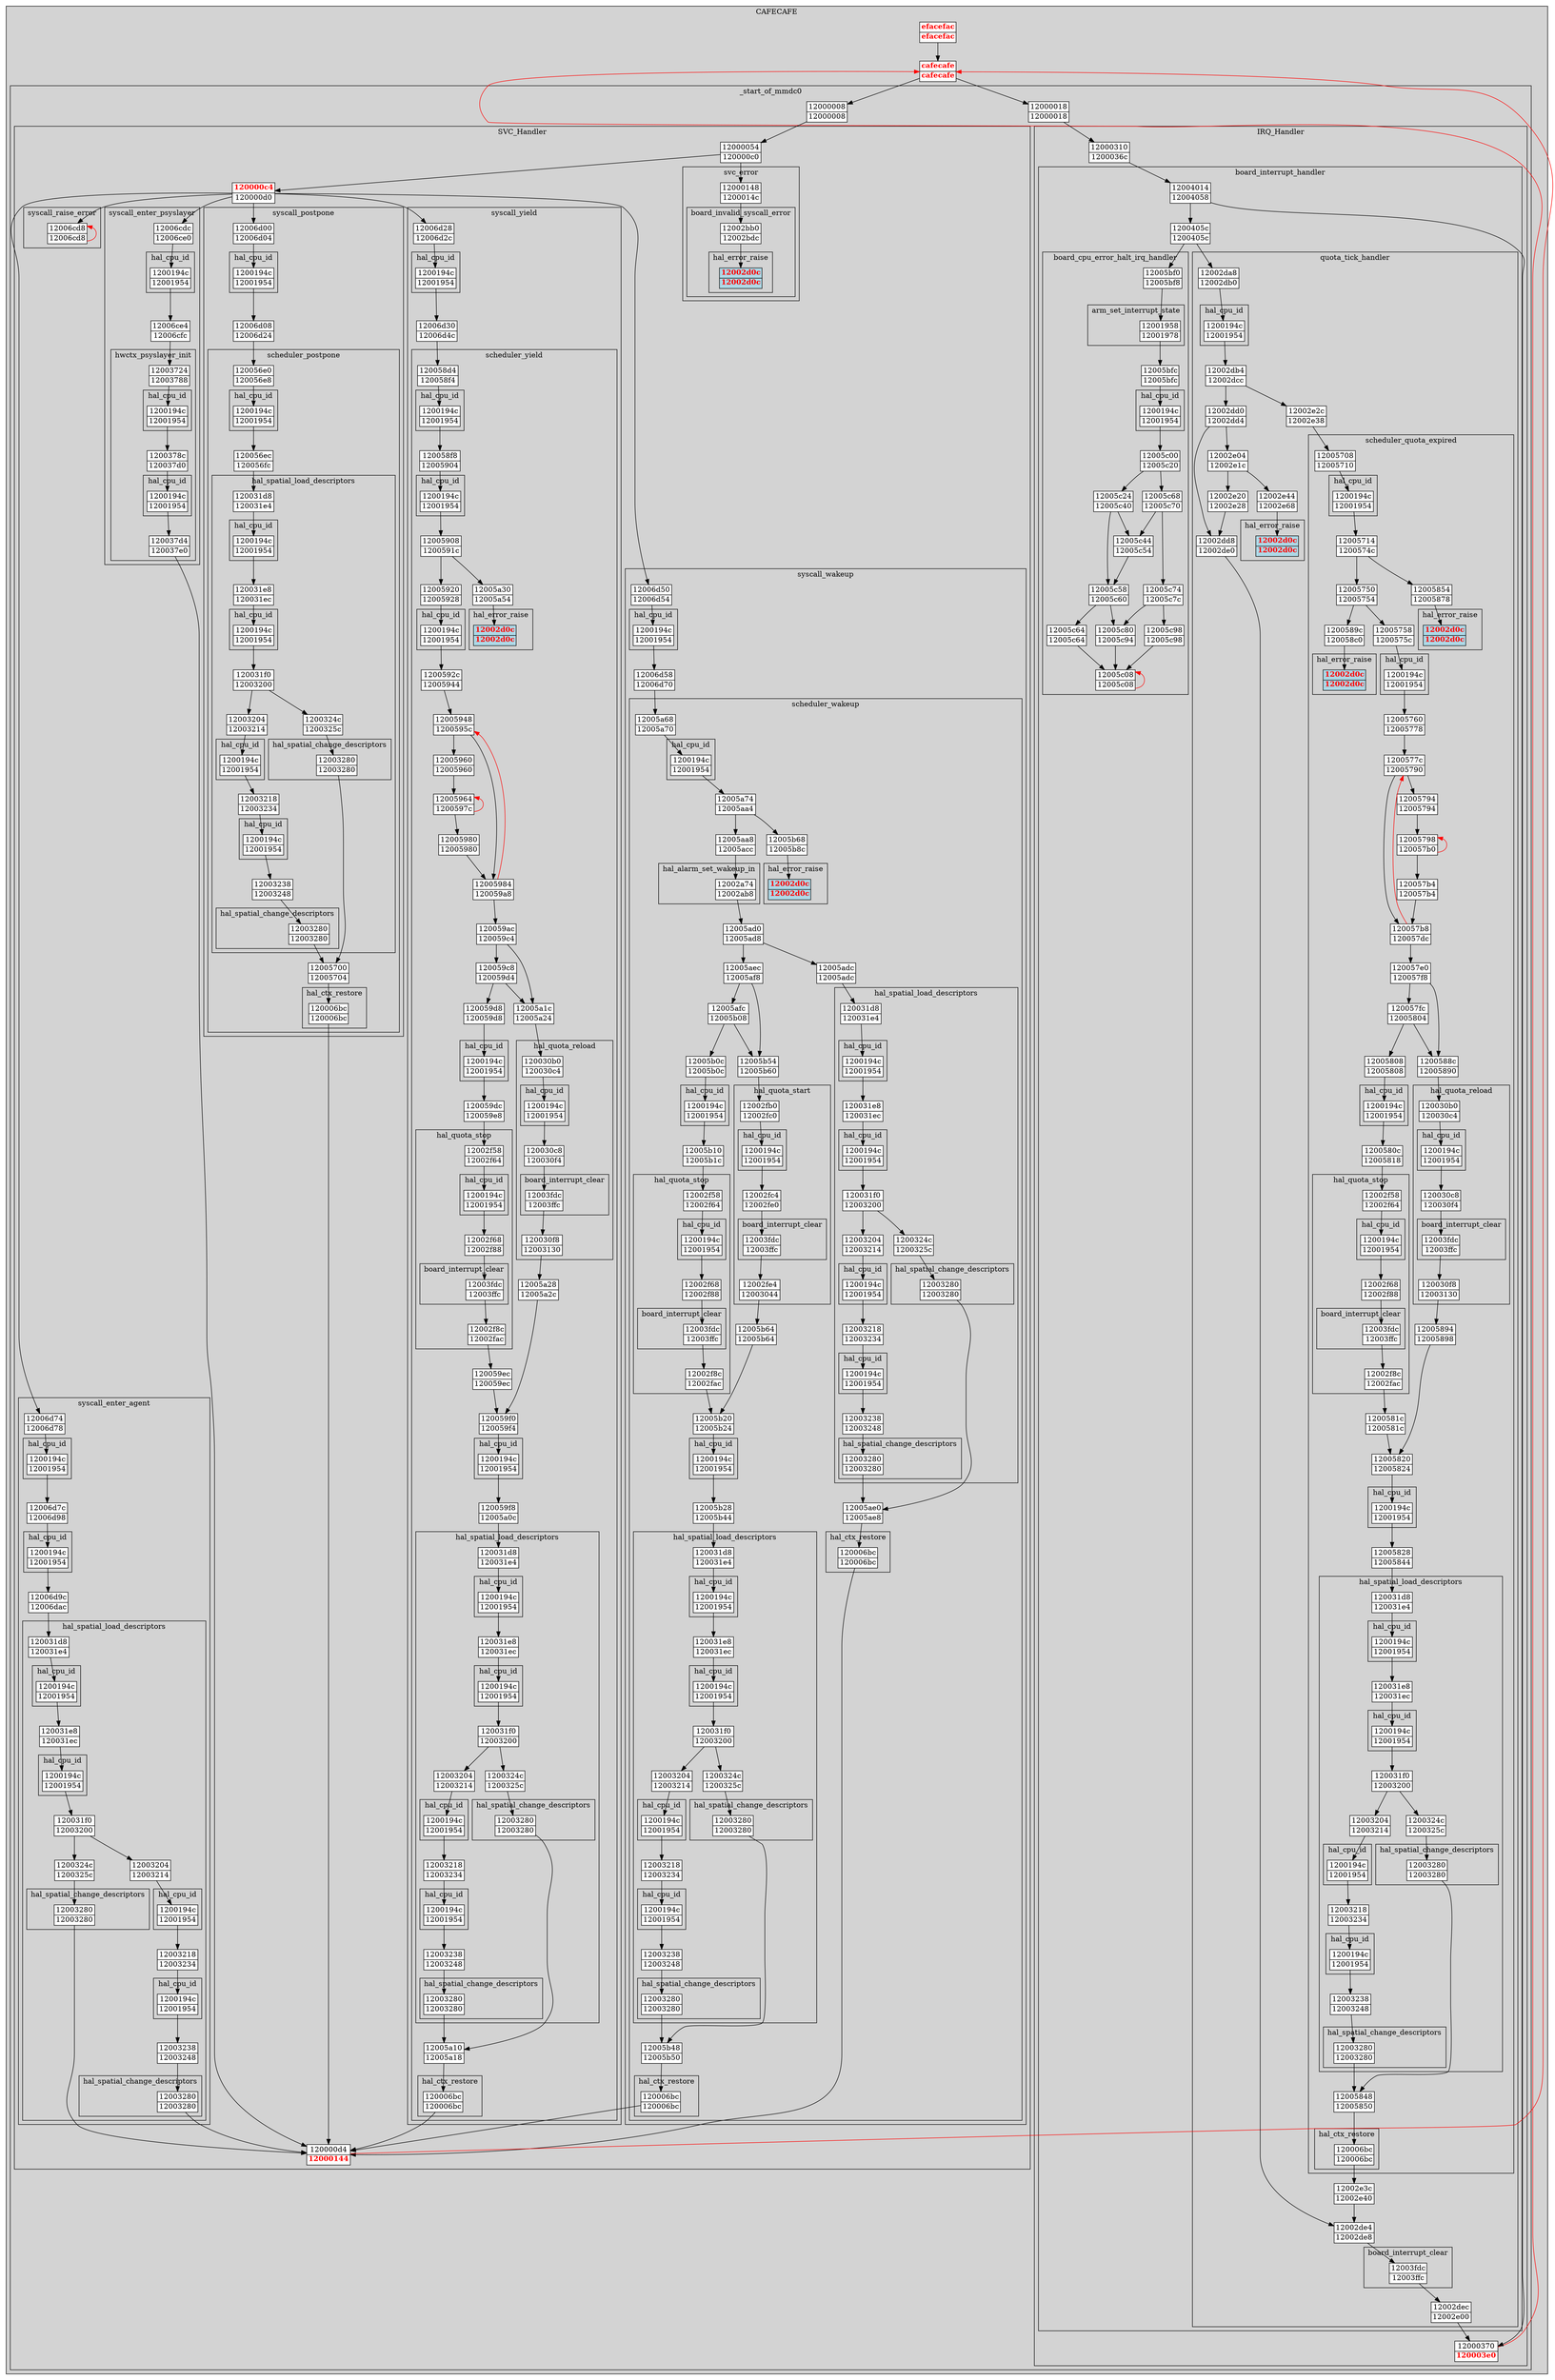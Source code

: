 digraph G {
node[fillcolor=white style="filled,solid" shape=none margin=0];
"1200194c_12002f64_12005b1c_12006d70_120000d0_12000008_cafecafe" -> "12002f68_12005b1c_12006d70_120000d0_12000008_cafecafe";
"120031e8_12005844_12002e38_1200405c_1200036c_12000018_cafecafe" -> "1200194c_120031ec_12005844_12002e38_1200405c_1200036c_12000018_cafecafe";
"12005b28_12006d70_120000d0_12000008_cafecafe" -> "120031d8_12005b44_12006d70_120000d0_12000008_cafecafe";
"12006d74_120000d0_12000008_cafecafe" -> "1200194c_12006d78_120000d0_12000008_cafecafe";
"1200194c_12003234_120056fc_12006d24_120000d0_12000008_cafecafe" -> "12003238_120056fc_12006d24_120000d0_12000008_cafecafe";
"12005b54_12006d70_120000d0_12000008_cafecafe" -> "12002fb0_12005b60_12006d70_120000d0_12000008_cafecafe";
"1200194c_120031e4_12005b44_12006d70_120000d0_12000008_cafecafe" -> "120031e8_12005b44_12006d70_120000d0_12000008_cafecafe";
"12005964_12006d4c_120000d0_12000008_cafecafe" -> "12005964_12006d4c_120000d0_12000008_cafecafe" [dir=back color=red];
"12005964_12006d4c_120000d0_12000008_cafecafe" -> "12005980_12006d4c_120000d0_12000008_cafecafe";
"12003204_120056fc_12006d24_120000d0_12000008_cafecafe" -> "1200194c_12003214_120056fc_12006d24_120000d0_12000008_cafecafe";
"120031f0_12005adc_12006d70_120000d0_12000008_cafecafe" -> "12003204_12005adc_12006d70_120000d0_12000008_cafecafe";
"120031f0_12005adc_12006d70_120000d0_12000008_cafecafe" -> "1200324c_12005adc_12006d70_120000d0_12000008_cafecafe";
"1200194c_12005710_12002e38_1200405c_1200036c_12000018_cafecafe" -> "12005714_12002e38_1200405c_1200036c_12000018_cafecafe";
"12005aa8_12006d70_120000d0_12000008_cafecafe" -> "12002a74_12005acc_12006d70_120000d0_12000008_cafecafe";
"12003238_12005a0c_12006d4c_120000d0_12000008_cafecafe" -> "12003280_12003248_12005a0c_12006d4c_120000d0_12000008_cafecafe";
"1200194c_120059d8_12006d4c_120000d0_12000008_cafecafe" -> "120059dc_12006d4c_120000d0_12000008_cafecafe";
"120031e8_120056fc_12006d24_120000d0_12000008_cafecafe" -> "1200194c_120031ec_120056fc_12006d24_120000d0_12000008_cafecafe";
"12002f58_12005818_12002e38_1200405c_1200036c_12000018_cafecafe" -> "1200194c_12002f64_12005818_12002e38_1200405c_1200036c_12000018_cafecafe";
"12005c74_1200405c_1200036c_12000018_cafecafe" -> "12005c80_1200405c_1200036c_12000018_cafecafe";
"12005c74_1200405c_1200036c_12000018_cafecafe" -> "12005c98_1200405c_1200036c_12000018_cafecafe";
"12003204_12006dac_120000d0_12000008_cafecafe" -> "1200194c_12003214_12006dac_120000d0_12000008_cafecafe";
"120056e0_12006d24_120000d0_12000008_cafecafe" -> "1200194c_120056e8_12006d24_120000d0_12000008_cafecafe";
"1200194c_120031ec_12005844_12002e38_1200405c_1200036c_12000018_cafecafe" -> "120031f0_12005844_12002e38_1200405c_1200036c_12000018_cafecafe";
"12002db4_1200405c_1200036c_12000018_cafecafe" -> "12002dd0_1200405c_1200036c_12000018_cafecafe";
"12002db4_1200405c_1200036c_12000018_cafecafe" -> "12002e2c_1200405c_1200036c_12000018_cafecafe";
"12005820_12002e38_1200405c_1200036c_12000018_cafecafe" -> "1200194c_12005824_12002e38_1200405c_1200036c_12000018_cafecafe";
"12002dec_1200405c_1200036c_12000018_cafecafe" -> "12000370_12000018_cafecafe";
"1200324c_12005adc_12006d70_120000d0_12000008_cafecafe" -> "12003280_1200325c_12005adc_12006d70_120000d0_12000008_cafecafe";
"12005c58_1200405c_1200036c_12000018_cafecafe" -> "12005c64_1200405c_1200036c_12000018_cafecafe";
"12005c58_1200405c_1200036c_12000018_cafecafe" -> "12005c80_1200405c_1200036c_12000018_cafecafe";
"120057fc_12002e38_1200405c_1200036c_12000018_cafecafe" -> "12005808_12002e38_1200405c_1200036c_12000018_cafecafe";
"120057fc_12002e38_1200405c_1200036c_12000018_cafecafe" -> "1200588c_12002e38_1200405c_1200036c_12000018_cafecafe";
"120057e0_12002e38_1200405c_1200036c_12000018_cafecafe" -> "120057fc_12002e38_1200405c_1200036c_12000018_cafecafe";
"120057e0_12002e38_1200405c_1200036c_12000018_cafecafe" -> "1200588c_12002e38_1200405c_1200036c_12000018_cafecafe";
"12005b0c_12006d70_120000d0_12000008_cafecafe" -> "1200194c_12005b0c_12006d70_120000d0_12000008_cafecafe";
"12003238_12005adc_12006d70_120000d0_12000008_cafecafe" -> "12003280_12003248_12005adc_12006d70_120000d0_12000008_cafecafe";
"12005ae0_12006d70_120000d0_12000008_cafecafe" -> "120006bc_12005ae8_12006d70_120000d0_12000008_cafecafe";
"12005894_12002e38_1200405c_1200036c_12000018_cafecafe" -> "12005820_12002e38_1200405c_1200036c_12000018_cafecafe";
"1200194c_120031e4_12005a0c_12006d4c_120000d0_12000008_cafecafe" -> "120031e8_12005a0c_12006d4c_120000d0_12000008_cafecafe";
"12000018_cafecafe" -> "12000310_12000018_cafecafe";
"12003280_12003248_12005a0c_12006d4c_120000d0_12000008_cafecafe" -> "12005a10_12006d4c_120000d0_12000008_cafecafe";
"1200194c_12005b24_12006d70_120000d0_12000008_cafecafe" -> "12005b28_12006d70_120000d0_12000008_cafecafe";
"12005c24_1200405c_1200036c_12000018_cafecafe" -> "12005c44_1200405c_1200036c_12000018_cafecafe";
"12005c24_1200405c_1200036c_12000018_cafecafe" -> "12005c58_1200405c_1200036c_12000018_cafecafe";
"12005760_12002e38_1200405c_1200036c_12000018_cafecafe" -> "1200577c_12002e38_1200405c_1200036c_12000018_cafecafe";
"12005b10_12006d70_120000d0_12000008_cafecafe" -> "12002f58_12005b1c_12006d70_120000d0_12000008_cafecafe";
"1200194c_12003234_12005adc_12006d70_120000d0_12000008_cafecafe" -> "12003238_12005adc_12006d70_120000d0_12000008_cafecafe";
"12003204_12005b44_12006d70_120000d0_12000008_cafecafe" -> "1200194c_12003214_12005b44_12006d70_120000d0_12000008_cafecafe";
"120030f8_12005890_12002e38_1200405c_1200036c_12000018_cafecafe" -> "12005894_12002e38_1200405c_1200036c_12000018_cafecafe";
"12005afc_12006d70_120000d0_12000008_cafecafe" -> "12005b0c_12006d70_120000d0_12000008_cafecafe";
"12005afc_12006d70_120000d0_12000008_cafecafe" -> "12005b54_12006d70_120000d0_12000008_cafecafe";
"1200194c_12005b0c_12006d70_120000d0_12000008_cafecafe" -> "12005b10_12006d70_120000d0_12000008_cafecafe";
"12003fdc_12002f88_12005818_12002e38_1200405c_1200036c_12000018_cafecafe" -> "12002f8c_12005818_12002e38_1200405c_1200036c_12000018_cafecafe";
"12003280_12003248_12005b44_12006d70_120000d0_12000008_cafecafe" -> "12005b48_12006d70_120000d0_12000008_cafecafe";
"1200194c_120037d0_12006cfc_120000d0_12000008_cafecafe" -> "120037d4_12006cfc_120000d0_12000008_cafecafe";
"12000370_12000018_cafecafe" -> "cafecafe" [color=red constraint=false];
"12003280_12003248_12005844_12002e38_1200405c_1200036c_12000018_cafecafe" -> "12005848_12002e38_1200405c_1200036c_12000018_cafecafe";
"120031f0_12005b44_12006d70_120000d0_12000008_cafecafe" -> "12003204_12005b44_12006d70_120000d0_12000008_cafecafe";
"120031f0_12005b44_12006d70_120000d0_12000008_cafecafe" -> "1200324c_12005b44_12006d70_120000d0_12000008_cafecafe";
"120037d4_12006cfc_120000d0_12000008_cafecafe" -> "120000d4_12000008_cafecafe";
"12003280_1200325c_12006dac_120000d0_12000008_cafecafe" -> "120000d4_12000008_cafecafe";
"1200194c_12003234_12006dac_120000d0_12000008_cafecafe" -> "12003238_12006dac_120000d0_12000008_cafecafe";
"12006d30_120000d0_12000008_cafecafe" -> "120058d4_12006d4c_120000d0_12000008_cafecafe";
"120000c4_12000008_cafecafe" -> "12006cd8_120000d0_12000008_cafecafe";
"120000c4_12000008_cafecafe" -> "12006cdc_120000d0_12000008_cafecafe";
"120000c4_12000008_cafecafe" -> "12006d00_120000d0_12000008_cafecafe";
"120000c4_12000008_cafecafe" -> "12006d28_120000d0_12000008_cafecafe";
"120000c4_12000008_cafecafe" -> "12006d50_120000d0_12000008_cafecafe";
"120000c4_12000008_cafecafe" -> "12006d74_120000d0_12000008_cafecafe";
"12003218_120056fc_12006d24_120000d0_12000008_cafecafe" -> "1200194c_12003234_120056fc_12006d24_120000d0_12000008_cafecafe";
"12005bfc_1200405c_1200036c_12000018_cafecafe" -> "1200194c_12005bfc_1200405c_1200036c_12000018_cafecafe";
"1200588c_12002e38_1200405c_1200036c_12000018_cafecafe" -> "120030b0_12005890_12002e38_1200405c_1200036c_12000018_cafecafe";
"12005a10_12006d4c_120000d0_12000008_cafecafe" -> "120006bc_12005a18_12006d4c_120000d0_12000008_cafecafe";
"1200194c_12005904_12006d4c_120000d0_12000008_cafecafe" -> "12005908_12006d4c_120000d0_12000008_cafecafe";
"12005948_12006d4c_120000d0_12000008_cafecafe" -> "12005960_12006d4c_120000d0_12000008_cafecafe";
"12005948_12006d4c_120000d0_12000008_cafecafe" -> "12005984_12006d4c_120000d0_12000008_cafecafe";
"120031d8_12005844_12002e38_1200405c_1200036c_12000018_cafecafe" -> "1200194c_120031e4_12005844_12002e38_1200405c_1200036c_12000018_cafecafe";
"120006bc_12005850_12002e38_1200405c_1200036c_12000018_cafecafe" -> "12002e3c_1200405c_1200036c_12000018_cafecafe";
"12002fe4_12005b60_12006d70_120000d0_12000008_cafecafe" -> "12005b64_12006d70_120000d0_12000008_cafecafe";
"1200194c_12006d98_120000d0_12000008_cafecafe" -> "12006d9c_120000d0_12000008_cafecafe";
"120057b8_12002e38_1200405c_1200036c_12000018_cafecafe" -> "1200577c_12002e38_1200405c_1200036c_12000018_cafecafe" [color=red constraint=false];
"120057b8_12002e38_1200405c_1200036c_12000018_cafecafe" -> "120057e0_12002e38_1200405c_1200036c_12000018_cafecafe";
"1200194c_120031ec_12006dac_120000d0_12000008_cafecafe" -> "120031f0_12006dac_120000d0_12000008_cafecafe";
"1200194c_120031e4_120056fc_12006d24_120000d0_12000008_cafecafe" -> "120031e8_120056fc_12006d24_120000d0_12000008_cafecafe";
"12005c68_1200405c_1200036c_12000018_cafecafe" -> "12005c44_1200405c_1200036c_12000018_cafecafe";
"12005c68_1200405c_1200036c_12000018_cafecafe" -> "12005c74_1200405c_1200036c_12000018_cafecafe";
"12005848_12002e38_1200405c_1200036c_12000018_cafecafe" -> "120006bc_12005850_12002e38_1200405c_1200036c_12000018_cafecafe";
"1200194c_12006d78_120000d0_12000008_cafecafe" -> "12006d7c_120000d0_12000008_cafecafe";
"12003204_12005adc_12006d70_120000d0_12000008_cafecafe" -> "1200194c_12003214_12005adc_12006d70_120000d0_12000008_cafecafe";
"1200194c_120030c4_12005a24_12006d4c_120000d0_12000008_cafecafe" -> "120030c8_12005a24_12006d4c_120000d0_12000008_cafecafe";
"12005c44_1200405c_1200036c_12000018_cafecafe" -> "12005c58_1200405c_1200036c_12000018_cafecafe";
"12003238_12005844_12002e38_1200405c_1200036c_12000018_cafecafe" -> "12003280_12003248_12005844_12002e38_1200405c_1200036c_12000018_cafecafe";
"12002de4_1200405c_1200036c_12000018_cafecafe" -> "12003fdc_12002de8_1200405c_1200036c_12000018_cafecafe";
"12004014_1200036c_12000018_cafecafe" -> "12000370_12000018_cafecafe";
"12004014_1200036c_12000018_cafecafe" -> "1200405c_1200036c_12000018_cafecafe";
"12006d58_120000d0_12000008_cafecafe" -> "12005a68_12006d70_120000d0_12000008_cafecafe";
"12003204_12005844_12002e38_1200405c_1200036c_12000018_cafecafe" -> "1200194c_12003214_12005844_12002e38_1200405c_1200036c_12000018_cafecafe";
"12005aec_12006d70_120000d0_12000008_cafecafe" -> "12005afc_12006d70_120000d0_12000008_cafecafe";
"12005aec_12006d70_120000d0_12000008_cafecafe" -> "12005b54_12006d70_120000d0_12000008_cafecafe";
"12005adc_12006d70_120000d0_12000008_cafecafe" -> "120031d8_12005adc_12006d70_120000d0_12000008_cafecafe";
"12005a28_12006d4c_120000d0_12000008_cafecafe" -> "120059f0_12006d4c_120000d0_12000008_cafecafe";
"1200194c_12005bfc_1200405c_1200036c_12000018_cafecafe" -> "12005c00_1200405c_1200036c_12000018_cafecafe";
"1200194c_120031e4_12005844_12002e38_1200405c_1200036c_12000018_cafecafe" -> "120031e8_12005844_12002e38_1200405c_1200036c_12000018_cafecafe";
"1200194c_12003214_12005844_12002e38_1200405c_1200036c_12000018_cafecafe" -> "12003218_12005844_12002e38_1200405c_1200036c_12000018_cafecafe";
"12005758_12002e38_1200405c_1200036c_12000018_cafecafe" -> "1200194c_1200575c_12002e38_1200405c_1200036c_12000018_cafecafe";
"12005c98_1200405c_1200036c_12000018_cafecafe" -> "12005c08_1200405c_1200036c_12000018_cafecafe";
"120059ec_12006d4c_120000d0_12000008_cafecafe" -> "120059f0_12006d4c_120000d0_12000008_cafecafe";
"1200194c_12005808_12002e38_1200405c_1200036c_12000018_cafecafe" -> "1200580c_12002e38_1200405c_1200036c_12000018_cafecafe";
"120058f8_12006d4c_120000d0_12000008_cafecafe" -> "1200194c_12005904_12006d4c_120000d0_12000008_cafecafe";
"12005828_12002e38_1200405c_1200036c_12000018_cafecafe" -> "120031d8_12005844_12002e38_1200405c_1200036c_12000018_cafecafe";
"1200324c_120056fc_12006d24_120000d0_12000008_cafecafe" -> "12003280_1200325c_120056fc_12006d24_120000d0_12000008_cafecafe";
"120006bc_12005b50_12006d70_120000d0_12000008_cafecafe" -> "120000d4_12000008_cafecafe";
"120030f8_12005a24_12006d4c_120000d0_12000008_cafecafe" -> "12005a28_12006d4c_120000d0_12000008_cafecafe";
"120031e8_12005a0c_12006d4c_120000d0_12000008_cafecafe" -> "1200194c_120031ec_12005a0c_12006d4c_120000d0_12000008_cafecafe";
"1200194c_120030c4_12005890_12002e38_1200405c_1200036c_12000018_cafecafe" -> "120030c8_12005890_12002e38_1200405c_1200036c_12000018_cafecafe";
"12006d7c_120000d0_12000008_cafecafe" -> "1200194c_12006d98_120000d0_12000008_cafecafe";
"1200194c_12005a70_12006d70_120000d0_12000008_cafecafe" -> "12005a74_12006d70_120000d0_12000008_cafecafe";
"12002dd0_1200405c_1200036c_12000018_cafecafe" -> "12002dd8_1200405c_1200036c_12000018_cafecafe";
"12002dd0_1200405c_1200036c_12000018_cafecafe" -> "12002e04_1200405c_1200036c_12000018_cafecafe";
"1200194c_12002db0_1200405c_1200036c_12000018_cafecafe" -> "12002db4_1200405c_1200036c_12000018_cafecafe";
"12003204_12005a0c_12006d4c_120000d0_12000008_cafecafe" -> "1200194c_12003214_12005a0c_12006d4c_120000d0_12000008_cafecafe";
"1200194c_12006d2c_120000d0_12000008_cafecafe" -> "12006d30_120000d0_12000008_cafecafe";
"12003280_1200325c_12005844_12002e38_1200405c_1200036c_12000018_cafecafe" -> "12005848_12002e38_1200405c_1200036c_12000018_cafecafe";
"120031f0_12006dac_120000d0_12000008_cafecafe" -> "12003204_12006dac_120000d0_12000008_cafecafe";
"120031f0_12006dac_120000d0_12000008_cafecafe" -> "1200324c_12006dac_120000d0_12000008_cafecafe";
"12002a74_12005acc_12006d70_120000d0_12000008_cafecafe" -> "12005ad0_12006d70_120000d0_12000008_cafecafe";
"1200577c_12002e38_1200405c_1200036c_12000018_cafecafe" -> "12005794_12002e38_1200405c_1200036c_12000018_cafecafe";
"1200577c_12002e38_1200405c_1200036c_12000018_cafecafe" -> "120057b8_12002e38_1200405c_1200036c_12000018_cafecafe";
"12003218_12005b44_12006d70_120000d0_12000008_cafecafe" -> "1200194c_12003234_12005b44_12006d70_120000d0_12000008_cafecafe";
"120056ec_12006d24_120000d0_12000008_cafecafe" -> "120031d8_120056fc_12006d24_120000d0_12000008_cafecafe";
"12002f8c_12005818_12002e38_1200405c_1200036c_12000018_cafecafe" -> "1200581c_12002e38_1200405c_1200036c_12000018_cafecafe";
"1200194c_120031e4_12006dac_120000d0_12000008_cafecafe" -> "120031e8_12006dac_120000d0_12000008_cafecafe";
"120059f8_12006d4c_120000d0_12000008_cafecafe" -> "120031d8_12005a0c_12006d4c_120000d0_12000008_cafecafe";
"1200194c_120058f4_12006d4c_120000d0_12000008_cafecafe" -> "120058f8_12006d4c_120000d0_12000008_cafecafe";
"120006bc_12005704_12006d24_120000d0_12000008_cafecafe" -> "120000d4_12000008_cafecafe";
"120031f0_12005a0c_12006d4c_120000d0_12000008_cafecafe" -> "12003204_12005a0c_12006d4c_120000d0_12000008_cafecafe";
"120031f0_12005a0c_12006d4c_120000d0_12000008_cafecafe" -> "1200324c_12005a0c_12006d4c_120000d0_12000008_cafecafe";
"12005b20_12006d70_120000d0_12000008_cafecafe" -> "1200194c_12005b24_12006d70_120000d0_12000008_cafecafe";
"12002f8c_12005b1c_12006d70_120000d0_12000008_cafecafe" -> "12005b20_12006d70_120000d0_12000008_cafecafe";
"12003238_12006dac_120000d0_12000008_cafecafe" -> "12003280_12003248_12006dac_120000d0_12000008_cafecafe";
"1200194c_120031e4_12005adc_12006d70_120000d0_12000008_cafecafe" -> "120031e8_12005adc_12006d70_120000d0_12000008_cafecafe";
"12003280_12003248_12006dac_120000d0_12000008_cafecafe" -> "120000d4_12000008_cafecafe";
"12005920_12006d4c_120000d0_12000008_cafecafe" -> "1200194c_12005928_12006d4c_120000d0_12000008_cafecafe";
"120006bc_12005ae8_12006d70_120000d0_12000008_cafecafe" -> "120000d4_12000008_cafecafe";
"12002e20_1200405c_1200036c_12000018_cafecafe" -> "12002dd8_1200405c_1200036c_12000018_cafecafe";
"1200324c_12005a0c_12006d4c_120000d0_12000008_cafecafe" -> "12003280_1200325c_12005a0c_12006d4c_120000d0_12000008_cafecafe";
"12003fdc_12002f88_12005b1c_12006d70_120000d0_12000008_cafecafe" -> "12002f8c_12005b1c_12006d70_120000d0_12000008_cafecafe";
"120059dc_12006d4c_120000d0_12000008_cafecafe" -> "12002f58_120059e8_12006d4c_120000d0_12000008_cafecafe";
"1200378c_12006cfc_120000d0_12000008_cafecafe" -> "1200194c_120037d0_12006cfc_120000d0_12000008_cafecafe";
"12005960_12006d4c_120000d0_12000008_cafecafe" -> "12005964_12006d4c_120000d0_12000008_cafecafe";
"1200589c_12002e38_1200405c_1200036c_12000018_cafecafe" -> "12002d0c_120058c0_12002e38_1200405c_1200036c_12000018_cafecafe";
"120059c8_12006d4c_120000d0_12000008_cafecafe" -> "120059d8_12006d4c_120000d0_12000008_cafecafe";
"120059c8_12006d4c_120000d0_12000008_cafecafe" -> "12005a1c_12006d4c_120000d0_12000008_cafecafe";
"1200194c_120059f4_12006d4c_120000d0_12000008_cafecafe" -> "120059f8_12006d4c_120000d0_12000008_cafecafe";
"12005c64_1200405c_1200036c_12000018_cafecafe" -> "12005c08_1200405c_1200036c_12000018_cafecafe";
"12003218_12006dac_120000d0_12000008_cafecafe" -> "1200194c_12003234_12006dac_120000d0_12000008_cafecafe";
"1200324c_12006dac_120000d0_12000008_cafecafe" -> "12003280_1200325c_12006dac_120000d0_12000008_cafecafe";
"12002f58_120059e8_12006d4c_120000d0_12000008_cafecafe" -> "1200194c_12002f64_120059e8_12006d4c_120000d0_12000008_cafecafe";
"120059d8_12006d4c_120000d0_12000008_cafecafe" -> "1200194c_120059d8_12006d4c_120000d0_12000008_cafecafe";
"120000d4_12000008_cafecafe" -> "cafecafe" [color=red constraint=false];
"12005b48_12006d70_120000d0_12000008_cafecafe" -> "120006bc_12005b50_12006d70_120000d0_12000008_cafecafe";
"120031d8_12005a0c_12006d4c_120000d0_12000008_cafecafe" -> "1200194c_120031e4_12005a0c_12006d4c_120000d0_12000008_cafecafe";
"12000054_12000008_cafecafe" -> "120000c4_12000008_cafecafe";
"12000054_12000008_cafecafe" -> "12000148_120000c0_12000008_cafecafe";
"12002fc4_12005b60_12006d70_120000d0_12000008_cafecafe" -> "12003fdc_12002fe0_12005b60_12006d70_120000d0_12000008_cafecafe";
"1200194c_120031ec_120056fc_12006d24_120000d0_12000008_cafecafe" -> "120031f0_120056fc_12006d24_120000d0_12000008_cafecafe";
"12005c00_1200405c_1200036c_12000018_cafecafe" -> "12005c24_1200405c_1200036c_12000018_cafecafe";
"12005c00_1200405c_1200036c_12000018_cafecafe" -> "12005c68_1200405c_1200036c_12000018_cafecafe";
"1200194c_12005928_12006d4c_120000d0_12000008_cafecafe" -> "1200592c_12006d4c_120000d0_12000008_cafecafe";
"120031e8_12005b44_12006d70_120000d0_12000008_cafecafe" -> "1200194c_120031ec_12005b44_12006d70_120000d0_12000008_cafecafe";
"12005c80_1200405c_1200036c_12000018_cafecafe" -> "12005c08_1200405c_1200036c_12000018_cafecafe";
"12002e3c_1200405c_1200036c_12000018_cafecafe" -> "12002de4_1200405c_1200036c_12000018_cafecafe";
"1200194c_12005824_12002e38_1200405c_1200036c_12000018_cafecafe" -> "12005828_12002e38_1200405c_1200036c_12000018_cafecafe";
"12002f68_120059e8_12006d4c_120000d0_12000008_cafecafe" -> "12003fdc_12002f88_120059e8_12006d4c_120000d0_12000008_cafecafe";
"1200194c_12006d04_120000d0_12000008_cafecafe" -> "12006d08_120000d0_12000008_cafecafe";
"12006cdc_120000d0_12000008_cafecafe" -> "1200194c_12006ce0_120000d0_12000008_cafecafe";
"12005980_12006d4c_120000d0_12000008_cafecafe" -> "12005984_12006d4c_120000d0_12000008_cafecafe";
"1200581c_12002e38_1200405c_1200036c_12000018_cafecafe" -> "12005820_12002e38_1200405c_1200036c_12000018_cafecafe";
"120059f0_12006d4c_120000d0_12000008_cafecafe" -> "1200194c_120059f4_12006d4c_120000d0_12000008_cafecafe";
"1200324c_12005844_12002e38_1200405c_1200036c_12000018_cafecafe" -> "12003280_1200325c_12005844_12002e38_1200405c_1200036c_12000018_cafecafe";
"12003fdc_120030f4_12005890_12002e38_1200405c_1200036c_12000018_cafecafe" -> "120030f8_12005890_12002e38_1200405c_1200036c_12000018_cafecafe";
"120031d8_12005b44_12006d70_120000d0_12000008_cafecafe" -> "1200194c_120031e4_12005b44_12006d70_120000d0_12000008_cafecafe";
"12003218_12005adc_12006d70_120000d0_12000008_cafecafe" -> "1200194c_12003234_12005adc_12006d70_120000d0_12000008_cafecafe";
"12002bb0_1200014c_120000c0_12000008_cafecafe" -> "12002d0c_12002bdc_1200014c_120000c0_12000008_cafecafe";
"1200194c_120031ec_12005adc_12006d70_120000d0_12000008_cafecafe" -> "120031f0_12005adc_12006d70_120000d0_12000008_cafecafe";
"12006d00_120000d0_12000008_cafecafe" -> "1200194c_12006d04_120000d0_12000008_cafecafe";
"12000008_cafecafe" -> "12000054_12000008_cafecafe";
"12005c08_1200405c_1200036c_12000018_cafecafe" -> "12005c08_1200405c_1200036c_12000018_cafecafe" [dir=back color=red];
"120031f0_12005844_12002e38_1200405c_1200036c_12000018_cafecafe" -> "12003204_12005844_12002e38_1200405c_1200036c_12000018_cafecafe";
"120031f0_12005844_12002e38_1200405c_1200036c_12000018_cafecafe" -> "1200324c_12005844_12002e38_1200405c_1200036c_12000018_cafecafe";
"1200324c_12005b44_12006d70_120000d0_12000008_cafecafe" -> "12003280_1200325c_12005b44_12006d70_120000d0_12000008_cafecafe";
"120031e8_12006dac_120000d0_12000008_cafecafe" -> "1200194c_120031ec_12006dac_120000d0_12000008_cafecafe";
"12003280_1200325c_12005b44_12006d70_120000d0_12000008_cafecafe" -> "12005b48_12006d70_120000d0_12000008_cafecafe";
"1200194c_12003214_120056fc_12006d24_120000d0_12000008_cafecafe" -> "12003218_120056fc_12006d24_120000d0_12000008_cafecafe";
"12000148_120000c0_12000008_cafecafe" -> "12002bb0_1200014c_120000c0_12000008_cafecafe";
"12002f68_12005818_12002e38_1200405c_1200036c_12000018_cafecafe" -> "12003fdc_12002f88_12005818_12002e38_1200405c_1200036c_12000018_cafecafe";
"1200194c_12003234_12005a0c_12006d4c_120000d0_12000008_cafecafe" -> "12003238_12005a0c_12006d4c_120000d0_12000008_cafecafe";
"12005984_12006d4c_120000d0_12000008_cafecafe" -> "12005948_12006d4c_120000d0_12000008_cafecafe" [color=red constraint=false];
"12005984_12006d4c_120000d0_12000008_cafecafe" -> "120059ac_12006d4c_120000d0_12000008_cafecafe";
"12002f58_12005b1c_12006d70_120000d0_12000008_cafecafe" -> "1200194c_12002f64_12005b1c_12006d70_120000d0_12000008_cafecafe";
"12005714_12002e38_1200405c_1200036c_12000018_cafecafe" -> "12005750_12002e38_1200405c_1200036c_12000018_cafecafe";
"12005714_12002e38_1200405c_1200036c_12000018_cafecafe" -> "12005854_12002e38_1200405c_1200036c_12000018_cafecafe";
"1200194c_12003234_12005b44_12006d70_120000d0_12000008_cafecafe" -> "12003238_12005b44_12006d70_120000d0_12000008_cafecafe";
"120031d8_120056fc_12006d24_120000d0_12000008_cafecafe" -> "1200194c_120031e4_120056fc_12006d24_120000d0_12000008_cafecafe";
"120030c8_12005890_12002e38_1200405c_1200036c_12000018_cafecafe" -> "12003fdc_120030f4_12005890_12002e38_1200405c_1200036c_12000018_cafecafe";
"12006d50_120000d0_12000008_cafecafe" -> "1200194c_12006d54_120000d0_12000008_cafecafe";
"12001958_12005bf8_1200405c_1200036c_12000018_cafecafe" -> "12005bfc_1200405c_1200036c_12000018_cafecafe";
"12005708_12002e38_1200405c_1200036c_12000018_cafecafe" -> "1200194c_12005710_12002e38_1200405c_1200036c_12000018_cafecafe";
"12005b68_12006d70_120000d0_12000008_cafecafe" -> "12002d0c_12005b8c_12006d70_120000d0_12000008_cafecafe";
"120058d4_12006d4c_120000d0_12000008_cafecafe" -> "1200194c_120058f4_12006d4c_120000d0_12000008_cafecafe";
"120006bc_12005a18_12006d4c_120000d0_12000008_cafecafe" -> "120000d4_12000008_cafecafe";
"1200194c_12003788_12006cfc_120000d0_12000008_cafecafe" -> "1200378c_12006cfc_120000d0_12000008_cafecafe";
"1200194c_12003214_12005adc_12006d70_120000d0_12000008_cafecafe" -> "12003218_12005adc_12006d70_120000d0_12000008_cafecafe";
"1200592c_12006d4c_120000d0_12000008_cafecafe" -> "12005948_12006d4c_120000d0_12000008_cafecafe";
"1200194c_1200575c_12002e38_1200405c_1200036c_12000018_cafecafe" -> "12005760_12002e38_1200405c_1200036c_12000018_cafecafe";
"12002fb0_12005b60_12006d70_120000d0_12000008_cafecafe" -> "1200194c_12002fc0_12005b60_12006d70_120000d0_12000008_cafecafe";
"1200194c_12003234_12005844_12002e38_1200405c_1200036c_12000018_cafecafe" -> "12003238_12005844_12002e38_1200405c_1200036c_12000018_cafecafe";
"12003280_12003248_120056fc_12006d24_120000d0_12000008_cafecafe" -> "12005700_12006d24_120000d0_12000008_cafecafe";
"12003238_120056fc_12006d24_120000d0_12000008_cafecafe" -> "12003280_12003248_120056fc_12006d24_120000d0_12000008_cafecafe";
"12005750_12002e38_1200405c_1200036c_12000018_cafecafe" -> "12005758_12002e38_1200405c_1200036c_12000018_cafecafe";
"12005750_12002e38_1200405c_1200036c_12000018_cafecafe" -> "1200589c_12002e38_1200405c_1200036c_12000018_cafecafe";
"12003fdc_12002fe0_12005b60_12006d70_120000d0_12000008_cafecafe" -> "12002fe4_12005b60_12006d70_120000d0_12000008_cafecafe";
"1200194c_12002f64_120059e8_12006d4c_120000d0_12000008_cafecafe" -> "12002f68_120059e8_12006d4c_120000d0_12000008_cafecafe";
"12003218_12005844_12002e38_1200405c_1200036c_12000018_cafecafe" -> "1200194c_12003234_12005844_12002e38_1200405c_1200036c_12000018_cafecafe";
"12005b64_12006d70_120000d0_12000008_cafecafe" -> "12005b20_12006d70_120000d0_12000008_cafecafe";
"1200194c_12006d54_120000d0_12000008_cafecafe" -> "12006d58_120000d0_12000008_cafecafe";
"12005808_12002e38_1200405c_1200036c_12000018_cafecafe" -> "1200194c_12005808_12002e38_1200405c_1200036c_12000018_cafecafe";
"12003280_12003248_12005adc_12006d70_120000d0_12000008_cafecafe" -> "12005ae0_12006d70_120000d0_12000008_cafecafe";
"cafecafe" -> "12000008_cafecafe";
"cafecafe" -> "12000018_cafecafe";
"12003724_12006cfc_120000d0_12000008_cafecafe" -> "1200194c_12003788_12006cfc_120000d0_12000008_cafecafe";
"120030b0_12005890_12002e38_1200405c_1200036c_12000018_cafecafe" -> "1200194c_120030c4_12005890_12002e38_1200405c_1200036c_12000018_cafecafe";
"12005908_12006d4c_120000d0_12000008_cafecafe" -> "12005920_12006d4c_120000d0_12000008_cafecafe";
"12005908_12006d4c_120000d0_12000008_cafecafe" -> "12005a30_12006d4c_120000d0_12000008_cafecafe";
"12006ce4_120000d0_12000008_cafecafe" -> "12003724_12006cfc_120000d0_12000008_cafecafe";
"1200194c_120031ec_12005b44_12006d70_120000d0_12000008_cafecafe" -> "120031f0_12005b44_12006d70_120000d0_12000008_cafecafe";
"120030c8_12005a24_12006d4c_120000d0_12000008_cafecafe" -> "12003fdc_120030f4_12005a24_12006d4c_120000d0_12000008_cafecafe";
"12005854_12002e38_1200405c_1200036c_12000018_cafecafe" -> "12002d0c_12005878_12002e38_1200405c_1200036c_12000018_cafecafe";
"120057b4_12002e38_1200405c_1200036c_12000018_cafecafe" -> "120057b8_12002e38_1200405c_1200036c_12000018_cafecafe";
"1200194c_12003214_12005b44_12006d70_120000d0_12000008_cafecafe" -> "12003218_12005b44_12006d70_120000d0_12000008_cafecafe";
"12002e04_1200405c_1200036c_12000018_cafecafe" -> "12002e20_1200405c_1200036c_12000018_cafecafe";
"12002e04_1200405c_1200036c_12000018_cafecafe" -> "12002e44_1200405c_1200036c_12000018_cafecafe";
"1200194c_12003214_12006dac_120000d0_12000008_cafecafe" -> "12003218_12006dac_120000d0_12000008_cafecafe";
"12005a68_12006d70_120000d0_12000008_cafecafe" -> "1200194c_12005a70_12006d70_120000d0_12000008_cafecafe";
"1200194c_12006ce0_120000d0_12000008_cafecafe" -> "12006ce4_120000d0_12000008_cafecafe";
"12003238_12005b44_12006d70_120000d0_12000008_cafecafe" -> "12003280_12003248_12005b44_12006d70_120000d0_12000008_cafecafe";
"120031d8_12005adc_12006d70_120000d0_12000008_cafecafe" -> "1200194c_120031e4_12005adc_12006d70_120000d0_12000008_cafecafe";
"120031f0_120056fc_12006d24_120000d0_12000008_cafecafe" -> "12003204_120056fc_12006d24_120000d0_12000008_cafecafe";
"120031f0_120056fc_12006d24_120000d0_12000008_cafecafe" -> "1200324c_120056fc_12006d24_120000d0_12000008_cafecafe";
"12005bf0_1200405c_1200036c_12000018_cafecafe" -> "12001958_12005bf8_1200405c_1200036c_12000018_cafecafe";
"12003fdc_12002de8_1200405c_1200036c_12000018_cafecafe" -> "12002dec_1200405c_1200036c_12000018_cafecafe";
"12003fdc_120030f4_12005a24_12006d4c_120000d0_12000008_cafecafe" -> "120030f8_12005a24_12006d4c_120000d0_12000008_cafecafe";
"12006d9c_120000d0_12000008_cafecafe" -> "120031d8_12006dac_120000d0_12000008_cafecafe";
"120059ac_12006d4c_120000d0_12000008_cafecafe" -> "120059c8_12006d4c_120000d0_12000008_cafecafe";
"120059ac_12006d4c_120000d0_12000008_cafecafe" -> "12005a1c_12006d4c_120000d0_12000008_cafecafe";
"12000310_12000018_cafecafe" -> "12004014_1200036c_12000018_cafecafe";
"12006cd8_120000d0_12000008_cafecafe" -> "12006cd8_120000d0_12000008_cafecafe" [dir=back color=red];
"12005798_12002e38_1200405c_1200036c_12000018_cafecafe" -> "12005798_12002e38_1200405c_1200036c_12000018_cafecafe" [dir=back color=red];
"12005798_12002e38_1200405c_1200036c_12000018_cafecafe" -> "120057b4_12002e38_1200405c_1200036c_12000018_cafecafe";
"12003218_12005a0c_12006d4c_120000d0_12000008_cafecafe" -> "1200194c_12003234_12005a0c_12006d4c_120000d0_12000008_cafecafe";
"12005a1c_12006d4c_120000d0_12000008_cafecafe" -> "120030b0_12005a24_12006d4c_120000d0_12000008_cafecafe";
"12002f68_12005b1c_12006d70_120000d0_12000008_cafecafe" -> "12003fdc_12002f88_12005b1c_12006d70_120000d0_12000008_cafecafe";
"12005a74_12006d70_120000d0_12000008_cafecafe" -> "12005aa8_12006d70_120000d0_12000008_cafecafe";
"12005a74_12006d70_120000d0_12000008_cafecafe" -> "12005b68_12006d70_120000d0_12000008_cafecafe";
"1200194c_120056e8_12006d24_120000d0_12000008_cafecafe" -> "120056ec_12006d24_120000d0_12000008_cafecafe";
"1200194c_12003214_12005a0c_12006d4c_120000d0_12000008_cafecafe" -> "12003218_12005a0c_12006d4c_120000d0_12000008_cafecafe";
"120031d8_12006dac_120000d0_12000008_cafecafe" -> "1200194c_120031e4_12006dac_120000d0_12000008_cafecafe";
"12006d08_120000d0_12000008_cafecafe" -> "120056e0_12006d24_120000d0_12000008_cafecafe";
"12005700_12006d24_120000d0_12000008_cafecafe" -> "120006bc_12005704_12006d24_120000d0_12000008_cafecafe";
"1200194c_12002f64_12005818_12002e38_1200405c_1200036c_12000018_cafecafe" -> "12002f68_12005818_12002e38_1200405c_1200036c_12000018_cafecafe";
"12005794_12002e38_1200405c_1200036c_12000018_cafecafe" -> "12005798_12002e38_1200405c_1200036c_12000018_cafecafe";
"12002e44_1200405c_1200036c_12000018_cafecafe" -> "12002d0c_12002e68_1200405c_1200036c_12000018_cafecafe";
"12003fdc_12002f88_120059e8_12006d4c_120000d0_12000008_cafecafe" -> "12002f8c_120059e8_12006d4c_120000d0_12000008_cafecafe";
"12005ad0_12006d70_120000d0_12000008_cafecafe" -> "12005adc_12006d70_120000d0_12000008_cafecafe";
"12005ad0_12006d70_120000d0_12000008_cafecafe" -> "12005aec_12006d70_120000d0_12000008_cafecafe";
"12005a30_12006d4c_120000d0_12000008_cafecafe" -> "12002d0c_12005a54_12006d4c_120000d0_12000008_cafecafe";
"efacefac" -> "cafecafe";
"12003280_1200325c_12005a0c_12006d4c_120000d0_12000008_cafecafe" -> "12005a10_12006d4c_120000d0_12000008_cafecafe";
"12006d28_120000d0_12000008_cafecafe" -> "1200194c_12006d2c_120000d0_12000008_cafecafe";
"1200405c_1200036c_12000018_cafecafe" -> "12002da8_1200405c_1200036c_12000018_cafecafe";
"1200405c_1200036c_12000018_cafecafe" -> "12005bf0_1200405c_1200036c_12000018_cafecafe";
"1200580c_12002e38_1200405c_1200036c_12000018_cafecafe" -> "12002f58_12005818_12002e38_1200405c_1200036c_12000018_cafecafe";
"12002e2c_1200405c_1200036c_12000018_cafecafe" -> "12005708_12002e38_1200405c_1200036c_12000018_cafecafe";
"12002da8_1200405c_1200036c_12000018_cafecafe" -> "1200194c_12002db0_1200405c_1200036c_12000018_cafecafe";
"120030b0_12005a24_12006d4c_120000d0_12000008_cafecafe" -> "1200194c_120030c4_12005a24_12006d4c_120000d0_12000008_cafecafe";
"12002f8c_120059e8_12006d4c_120000d0_12000008_cafecafe" -> "120059ec_12006d4c_120000d0_12000008_cafecafe";
"1200194c_12002fc0_12005b60_12006d70_120000d0_12000008_cafecafe" -> "12002fc4_12005b60_12006d70_120000d0_12000008_cafecafe";
"120031e8_12005adc_12006d70_120000d0_12000008_cafecafe" -> "1200194c_120031ec_12005adc_12006d70_120000d0_12000008_cafecafe";
"12003280_1200325c_120056fc_12006d24_120000d0_12000008_cafecafe" -> "12005700_12006d24_120000d0_12000008_cafecafe";
"12002dd8_1200405c_1200036c_12000018_cafecafe" -> "12002de4_1200405c_1200036c_12000018_cafecafe";
"12003280_1200325c_12005adc_12006d70_120000d0_12000008_cafecafe" -> "12005ae0_12006d70_120000d0_12000008_cafecafe";
"1200194c_120031ec_12005a0c_12006d4c_120000d0_12000008_cafecafe" -> "120031f0_12005a0c_12006d4c_120000d0_12000008_cafecafe";
subgraph cluster_CAFECAFE {
  style="filled,solid";
  color=black;
  fillcolor=lightgrey;
  label="CAFECAFE";"cafecafe" [label=<<TABLE BORDER="1" CELLBORDER="0" CELLSPACING="0"><TR><TD><FONT COLOR="red"><B>cafecafe</B></FONT></TD></TR><HR/><TR><TD><FONT COLOR="red"><B>cafecafe</B></FONT></TD></TR></TABLE>>];
  "efacefac" [label=<<TABLE BORDER="1" CELLBORDER="0" CELLSPACING="0"><TR><TD><FONT COLOR="red"><B>efacefac</B></FONT></TD></TR><HR/><TR><TD><FONT COLOR="red"><B>efacefac</B></FONT></TD></TR></TABLE>>];
  subgraph cluster__start_of_mmdc0_cafecafe {
    style="filled,solid";
    color=black;
    fillcolor=lightgrey;
    label="_start_of_mmdc0";"12000018_cafecafe" [label=<<TABLE BORDER="1" CELLBORDER="0" CELLSPACING="0"><TR><TD>12000018</TD></TR><HR/><TR><TD>12000018</TD></TR></TABLE>>];
    subgraph cluster_IRQ_Handler_12000018_cafecafe {
      style="filled,solid";
      color=black;
      fillcolor=lightgrey;
      label="IRQ_Handler";"12000370_12000018_cafecafe" [label=<<TABLE BORDER="1" CELLBORDER="0" CELLSPACING="0"><TR><TD>12000370</TD></TR><HR/><TR><TD><FONT COLOR="red"><B>120003e0</B></FONT></TD></TR></TABLE>>];
      "12000310_12000018_cafecafe" [label=<<TABLE BORDER="1" CELLBORDER="0" CELLSPACING="0"><TR><TD>12000310</TD></TR><HR/><TR><TD>1200036c</TD></TR></TABLE>>];
      subgraph cluster_board_interrupt_handler_1200036c_12000018_cafecafe {
        style="filled,solid";
        color=black;
        fillcolor=lightgrey;
        label="board_interrupt_handler";"1200405c_1200036c_12000018_cafecafe" [label=<<TABLE BORDER="1" CELLBORDER="0" CELLSPACING="0"><TR><TD>1200405c</TD></TR><HR/><TR><TD>1200405c</TD></TR></TABLE>>];
        "12004014_1200036c_12000018_cafecafe" [label=<<TABLE BORDER="1" CELLBORDER="0" CELLSPACING="0"><TR><TD>12004014</TD></TR><HR/><TR><TD>12004058</TD></TR></TABLE>>];
        subgraph cluster_board_cpu_error_halt_irq_handler_1200405c_1200036c_12000018_cafecafe {
          style="filled,solid";
          color=black;
          fillcolor=lightgrey;
          label="board_cpu_error_halt_irq_handler";"12005c98_1200405c_1200036c_12000018_cafecafe" [label=<<TABLE BORDER="1" CELLBORDER="0" CELLSPACING="0"><TR><TD>12005c98</TD></TR><HR/><TR><TD>12005c98</TD></TR></TABLE>>];
          "12005c74_1200405c_1200036c_12000018_cafecafe" [label=<<TABLE BORDER="1" CELLBORDER="0" CELLSPACING="0"><TR><TD>12005c74</TD></TR><HR/><TR><TD>12005c7c</TD></TR></TABLE>>];
          "12005c68_1200405c_1200036c_12000018_cafecafe" [label=<<TABLE BORDER="1" CELLBORDER="0" CELLSPACING="0"><TR><TD>12005c68</TD></TR><HR/><TR><TD>12005c70</TD></TR></TABLE>>];
          "12005c80_1200405c_1200036c_12000018_cafecafe" [label=<<TABLE BORDER="1" CELLBORDER="0" CELLSPACING="0"><TR><TD>12005c80</TD></TR><HR/><TR><TD>12005c94</TD></TR></TABLE>>];
          "12005c08_1200405c_1200036c_12000018_cafecafe" [label=<<TABLE BORDER="1" CELLBORDER="0" CELLSPACING="0"><TR><TD>12005c08</TD></TR><HR/><TR><TD>12005c08</TD></TR></TABLE>>];
          "12005c64_1200405c_1200036c_12000018_cafecafe" [label=<<TABLE BORDER="1" CELLBORDER="0" CELLSPACING="0"><TR><TD>12005c64</TD></TR><HR/><TR><TD>12005c64</TD></TR></TABLE>>];
          "12005c58_1200405c_1200036c_12000018_cafecafe" [label=<<TABLE BORDER="1" CELLBORDER="0" CELLSPACING="0"><TR><TD>12005c58</TD></TR><HR/><TR><TD>12005c60</TD></TR></TABLE>>];
          "12005c44_1200405c_1200036c_12000018_cafecafe" [label=<<TABLE BORDER="1" CELLBORDER="0" CELLSPACING="0"><TR><TD>12005c44</TD></TR><HR/><TR><TD>12005c54</TD></TR></TABLE>>];
          "12005c24_1200405c_1200036c_12000018_cafecafe" [label=<<TABLE BORDER="1" CELLBORDER="0" CELLSPACING="0"><TR><TD>12005c24</TD></TR><HR/><TR><TD>12005c40</TD></TR></TABLE>>];
          "12005c00_1200405c_1200036c_12000018_cafecafe" [label=<<TABLE BORDER="1" CELLBORDER="0" CELLSPACING="0"><TR><TD>12005c00</TD></TR><HR/><TR><TD>12005c20</TD></TR></TABLE>>];
          "12005bfc_1200405c_1200036c_12000018_cafecafe" [label=<<TABLE BORDER="1" CELLBORDER="0" CELLSPACING="0"><TR><TD>12005bfc</TD></TR><HR/><TR><TD>12005bfc</TD></TR></TABLE>>];
          "12005bf0_1200405c_1200036c_12000018_cafecafe" [label=<<TABLE BORDER="1" CELLBORDER="0" CELLSPACING="0"><TR><TD>12005bf0</TD></TR><HR/><TR><TD>12005bf8</TD></TR></TABLE>>];
          subgraph cluster_hal_cpu_id_12005bfc_1200405c_1200036c_12000018_cafecafe {
            style="filled,solid";
            color=black;
            fillcolor=lightgrey;
            label="hal_cpu_id";"1200194c_12005bfc_1200405c_1200036c_12000018_cafecafe" [label=<<TABLE BORDER="1" CELLBORDER="0" CELLSPACING="0"><TR><TD>1200194c</TD></TR><HR/><TR><TD>12001954</TD></TR></TABLE>>];
            }
subgraph cluster_arm_set_interrupt_state_12005bf8_1200405c_1200036c_12000018_cafecafe {
                style="filled,solid";
                color=black;
                fillcolor=lightgrey;
                label="arm_set_interrupt_state";"12001958_12005bf8_1200405c_1200036c_12000018_cafecafe" [label=<<TABLE BORDER="1" CELLBORDER="0" CELLSPACING="0"><TR><TD>12001958</TD></TR><HR/><TR><TD>12001978</TD></TR></TABLE>>];
                }
}
subgraph cluster_quota_tick_handler_1200405c_1200036c_12000018_cafecafe {
                      style="filled,solid";
                      color=black;
                      fillcolor=lightgrey;
                      label="quota_tick_handler";"12002e3c_1200405c_1200036c_12000018_cafecafe" [label=<<TABLE BORDER="1" CELLBORDER="0" CELLSPACING="0"><TR><TD>12002e3c</TD></TR><HR/><TR><TD>12002e40</TD></TR></TABLE>>];
                      "12002e2c_1200405c_1200036c_12000018_cafecafe" [label=<<TABLE BORDER="1" CELLBORDER="0" CELLSPACING="0"><TR><TD>12002e2c</TD></TR><HR/><TR><TD>12002e38</TD></TR></TABLE>>];
                      "12002e44_1200405c_1200036c_12000018_cafecafe" [label=<<TABLE BORDER="1" CELLBORDER="0" CELLSPACING="0"><TR><TD>12002e44</TD></TR><HR/><TR><TD>12002e68</TD></TR></TABLE>>];
                      "12002e20_1200405c_1200036c_12000018_cafecafe" [label=<<TABLE BORDER="1" CELLBORDER="0" CELLSPACING="0"><TR><TD>12002e20</TD></TR><HR/><TR><TD>12002e28</TD></TR></TABLE>>];
                      "12002e04_1200405c_1200036c_12000018_cafecafe" [label=<<TABLE BORDER="1" CELLBORDER="0" CELLSPACING="0"><TR><TD>12002e04</TD></TR><HR/><TR><TD>12002e1c</TD></TR></TABLE>>];
                      "12002dec_1200405c_1200036c_12000018_cafecafe" [label=<<TABLE BORDER="1" CELLBORDER="0" CELLSPACING="0"><TR><TD>12002dec</TD></TR><HR/><TR><TD>12002e00</TD></TR></TABLE>>];
                      "12002de4_1200405c_1200036c_12000018_cafecafe" [label=<<TABLE BORDER="1" CELLBORDER="0" CELLSPACING="0"><TR><TD>12002de4</TD></TR><HR/><TR><TD>12002de8</TD></TR></TABLE>>];
                      "12002dd8_1200405c_1200036c_12000018_cafecafe" [label=<<TABLE BORDER="1" CELLBORDER="0" CELLSPACING="0"><TR><TD>12002dd8</TD></TR><HR/><TR><TD>12002de0</TD></TR></TABLE>>];
                      "12002dd0_1200405c_1200036c_12000018_cafecafe" [label=<<TABLE BORDER="1" CELLBORDER="0" CELLSPACING="0"><TR><TD>12002dd0</TD></TR><HR/><TR><TD>12002dd4</TD></TR></TABLE>>];
                      "12002db4_1200405c_1200036c_12000018_cafecafe" [label=<<TABLE BORDER="1" CELLBORDER="0" CELLSPACING="0"><TR><TD>12002db4</TD></TR><HR/><TR><TD>12002dcc</TD></TR></TABLE>>];
                      "12002da8_1200405c_1200036c_12000018_cafecafe" [label=<<TABLE BORDER="1" CELLBORDER="0" CELLSPACING="0"><TR><TD>12002da8</TD></TR><HR/><TR><TD>12002db0</TD></TR></TABLE>>];
                      subgraph cluster_scheduler_quota_expired_12002e38_1200405c_1200036c_12000018_cafecafe {
                        style="filled,solid";
                        color=black;
                        fillcolor=lightgrey;
                        label="scheduler_quota_expired";"12005854_12002e38_1200405c_1200036c_12000018_cafecafe" [label=<<TABLE BORDER="1" CELLBORDER="0" CELLSPACING="0"><TR><TD>12005854</TD></TR><HR/><TR><TD>12005878</TD></TR></TABLE>>];
                        "1200589c_12002e38_1200405c_1200036c_12000018_cafecafe" [label=<<TABLE BORDER="1" CELLBORDER="0" CELLSPACING="0"><TR><TD>1200589c</TD></TR><HR/><TR><TD>120058c0</TD></TR></TABLE>>];
                        "12005894_12002e38_1200405c_1200036c_12000018_cafecafe" [label=<<TABLE BORDER="1" CELLBORDER="0" CELLSPACING="0"><TR><TD>12005894</TD></TR><HR/><TR><TD>12005898</TD></TR></TABLE>>];
                        "1200588c_12002e38_1200405c_1200036c_12000018_cafecafe" [label=<<TABLE BORDER="1" CELLBORDER="0" CELLSPACING="0"><TR><TD>1200588c</TD></TR><HR/><TR><TD>12005890</TD></TR></TABLE>>];
                        "12005848_12002e38_1200405c_1200036c_12000018_cafecafe" [label=<<TABLE BORDER="1" CELLBORDER="0" CELLSPACING="0"><TR><TD>12005848</TD></TR><HR/><TR><TD>12005850</TD></TR></TABLE>>];
                        "12005828_12002e38_1200405c_1200036c_12000018_cafecafe" [label=<<TABLE BORDER="1" CELLBORDER="0" CELLSPACING="0"><TR><TD>12005828</TD></TR><HR/><TR><TD>12005844</TD></TR></TABLE>>];
                        "12005820_12002e38_1200405c_1200036c_12000018_cafecafe" [label=<<TABLE BORDER="1" CELLBORDER="0" CELLSPACING="0"><TR><TD>12005820</TD></TR><HR/><TR><TD>12005824</TD></TR></TABLE>>];
                        "1200581c_12002e38_1200405c_1200036c_12000018_cafecafe" [label=<<TABLE BORDER="1" CELLBORDER="0" CELLSPACING="0"><TR><TD>1200581c</TD></TR><HR/><TR><TD>1200581c</TD></TR></TABLE>>];
                        "1200580c_12002e38_1200405c_1200036c_12000018_cafecafe" [label=<<TABLE BORDER="1" CELLBORDER="0" CELLSPACING="0"><TR><TD>1200580c</TD></TR><HR/><TR><TD>12005818</TD></TR></TABLE>>];
                        "12005808_12002e38_1200405c_1200036c_12000018_cafecafe" [label=<<TABLE BORDER="1" CELLBORDER="0" CELLSPACING="0"><TR><TD>12005808</TD></TR><HR/><TR><TD>12005808</TD></TR></TABLE>>];
                        "120057fc_12002e38_1200405c_1200036c_12000018_cafecafe" [label=<<TABLE BORDER="1" CELLBORDER="0" CELLSPACING="0"><TR><TD>120057fc</TD></TR><HR/><TR><TD>12005804</TD></TR></TABLE>>];
                        "120057e0_12002e38_1200405c_1200036c_12000018_cafecafe" [label=<<TABLE BORDER="1" CELLBORDER="0" CELLSPACING="0"><TR><TD>120057e0</TD></TR><HR/><TR><TD>120057f8</TD></TR></TABLE>>];
                        "120057b8_12002e38_1200405c_1200036c_12000018_cafecafe" [label=<<TABLE BORDER="1" CELLBORDER="0" CELLSPACING="0"><TR><TD>120057b8</TD></TR><HR/><TR><TD>120057dc</TD></TR></TABLE>>];
                        "120057b4_12002e38_1200405c_1200036c_12000018_cafecafe" [label=<<TABLE BORDER="1" CELLBORDER="0" CELLSPACING="0"><TR><TD>120057b4</TD></TR><HR/><TR><TD>120057b4</TD></TR></TABLE>>];
                        "12005798_12002e38_1200405c_1200036c_12000018_cafecafe" [label=<<TABLE BORDER="1" CELLBORDER="0" CELLSPACING="0"><TR><TD>12005798</TD></TR><HR/><TR><TD>120057b0</TD></TR></TABLE>>];
                        "12005794_12002e38_1200405c_1200036c_12000018_cafecafe" [label=<<TABLE BORDER="1" CELLBORDER="0" CELLSPACING="0"><TR><TD>12005794</TD></TR><HR/><TR><TD>12005794</TD></TR></TABLE>>];
                        "1200577c_12002e38_1200405c_1200036c_12000018_cafecafe" [label=<<TABLE BORDER="1" CELLBORDER="0" CELLSPACING="0"><TR><TD>1200577c</TD></TR><HR/><TR><TD>12005790</TD></TR></TABLE>>];
                        "12005760_12002e38_1200405c_1200036c_12000018_cafecafe" [label=<<TABLE BORDER="1" CELLBORDER="0" CELLSPACING="0"><TR><TD>12005760</TD></TR><HR/><TR><TD>12005778</TD></TR></TABLE>>];
                        "12005758_12002e38_1200405c_1200036c_12000018_cafecafe" [label=<<TABLE BORDER="1" CELLBORDER="0" CELLSPACING="0"><TR><TD>12005758</TD></TR><HR/><TR><TD>1200575c</TD></TR></TABLE>>];
                        "12005750_12002e38_1200405c_1200036c_12000018_cafecafe" [label=<<TABLE BORDER="1" CELLBORDER="0" CELLSPACING="0"><TR><TD>12005750</TD></TR><HR/><TR><TD>12005754</TD></TR></TABLE>>];
                        "12005714_12002e38_1200405c_1200036c_12000018_cafecafe" [label=<<TABLE BORDER="1" CELLBORDER="0" CELLSPACING="0"><TR><TD>12005714</TD></TR><HR/><TR><TD>1200574c</TD></TR></TABLE>>];
                        "12005708_12002e38_1200405c_1200036c_12000018_cafecafe" [label=<<TABLE BORDER="1" CELLBORDER="0" CELLSPACING="0"><TR><TD>12005708</TD></TR><HR/><TR><TD>12005710</TD></TR></TABLE>>];
                        subgraph cluster_hal_error_raise_12005878_12002e38_1200405c_1200036c_12000018_cafecafe {
                          style="filled,solid";
                          color=black;
                          fillcolor=lightgrey;
                          label="hal_error_raise";"12002d0c_12005878_12002e38_1200405c_1200036c_12000018_cafecafe" [label=<<TABLE BORDER="1" CELLBORDER="0" CELLSPACING="0"><TR><TD><FONT COLOR="red"><B>12002d0c</B></FONT></TD></TR><HR/><TR><TD><FONT COLOR="red"><B>12002d0c</B></FONT></TD></TR></TABLE>> fillcolor=lightblue];
                          }
subgraph cluster_hal_error_raise_120058c0_12002e38_1200405c_1200036c_12000018_cafecafe {
                              style="filled,solid";
                              color=black;
                              fillcolor=lightgrey;
                              label="hal_error_raise";"12002d0c_120058c0_12002e38_1200405c_1200036c_12000018_cafecafe" [label=<<TABLE BORDER="1" CELLBORDER="0" CELLSPACING="0"><TR><TD><FONT COLOR="red"><B>12002d0c</B></FONT></TD></TR><HR/><TR><TD><FONT COLOR="red"><B>12002d0c</B></FONT></TD></TR></TABLE>> fillcolor=lightblue];
                              }
subgraph cluster_hal_quota_reload_12005890_12002e38_1200405c_1200036c_12000018_cafecafe {
                                  style="filled,solid";
                                  color=black;
                                  fillcolor=lightgrey;
                                  label="hal_quota_reload";"120030f8_12005890_12002e38_1200405c_1200036c_12000018_cafecafe" [label=<<TABLE BORDER="1" CELLBORDER="0" CELLSPACING="0"><TR><TD>120030f8</TD></TR><HR/><TR><TD>12003130</TD></TR></TABLE>>];
                                  "120030c8_12005890_12002e38_1200405c_1200036c_12000018_cafecafe" [label=<<TABLE BORDER="1" CELLBORDER="0" CELLSPACING="0"><TR><TD>120030c8</TD></TR><HR/><TR><TD>120030f4</TD></TR></TABLE>>];
                                  "120030b0_12005890_12002e38_1200405c_1200036c_12000018_cafecafe" [label=<<TABLE BORDER="1" CELLBORDER="0" CELLSPACING="0"><TR><TD>120030b0</TD></TR><HR/><TR><TD>120030c4</TD></TR></TABLE>>];
                                  subgraph cluster_board_interrupt_clear_120030f4_12005890_12002e38_1200405c_1200036c_12000018_cafecafe {
                                    style="filled,solid";
                                    color=black;
                                    fillcolor=lightgrey;
                                    label="board_interrupt_clear";"12003fdc_120030f4_12005890_12002e38_1200405c_1200036c_12000018_cafecafe" [label=<<TABLE BORDER="1" CELLBORDER="0" CELLSPACING="0"><TR><TD>12003fdc</TD></TR><HR/><TR><TD>12003ffc</TD></TR></TABLE>>];
                                    }
subgraph cluster_hal_cpu_id_120030c4_12005890_12002e38_1200405c_1200036c_12000018_cafecafe {
                                        style="filled,solid";
                                        color=black;
                                        fillcolor=lightgrey;
                                        label="hal_cpu_id";"1200194c_120030c4_12005890_12002e38_1200405c_1200036c_12000018_cafecafe" [label=<<TABLE BORDER="1" CELLBORDER="0" CELLSPACING="0"><TR><TD>1200194c</TD></TR><HR/><TR><TD>12001954</TD></TR></TABLE>>];
                                        }
}
subgraph cluster_hal_ctx_restore_12005850_12002e38_1200405c_1200036c_12000018_cafecafe {
                                              style="filled,solid";
                                              color=black;
                                              fillcolor=lightgrey;
                                              label="hal_ctx_restore";"120006bc_12005850_12002e38_1200405c_1200036c_12000018_cafecafe" [label=<<TABLE BORDER="1" CELLBORDER="0" CELLSPACING="0"><TR><TD>120006bc</TD></TR><HR/><TR><TD>120006bc</TD></TR></TABLE>>];
                                              }
subgraph cluster_hal_spatial_load_descriptors_12005844_12002e38_1200405c_1200036c_12000018_cafecafe {
                                                  style="filled,solid";
                                                  color=black;
                                                  fillcolor=lightgrey;
                                                  label="hal_spatial_load_descriptors";"1200324c_12005844_12002e38_1200405c_1200036c_12000018_cafecafe" [label=<<TABLE BORDER="1" CELLBORDER="0" CELLSPACING="0"><TR><TD>1200324c</TD></TR><HR/><TR><TD>1200325c</TD></TR></TABLE>>];
                                                  "12003238_12005844_12002e38_1200405c_1200036c_12000018_cafecafe" [label=<<TABLE BORDER="1" CELLBORDER="0" CELLSPACING="0"><TR><TD>12003238</TD></TR><HR/><TR><TD>12003248</TD></TR></TABLE>>];
                                                  "12003218_12005844_12002e38_1200405c_1200036c_12000018_cafecafe" [label=<<TABLE BORDER="1" CELLBORDER="0" CELLSPACING="0"><TR><TD>12003218</TD></TR><HR/><TR><TD>12003234</TD></TR></TABLE>>];
                                                  "12003204_12005844_12002e38_1200405c_1200036c_12000018_cafecafe" [label=<<TABLE BORDER="1" CELLBORDER="0" CELLSPACING="0"><TR><TD>12003204</TD></TR><HR/><TR><TD>12003214</TD></TR></TABLE>>];
                                                  "120031f0_12005844_12002e38_1200405c_1200036c_12000018_cafecafe" [label=<<TABLE BORDER="1" CELLBORDER="0" CELLSPACING="0"><TR><TD>120031f0</TD></TR><HR/><TR><TD>12003200</TD></TR></TABLE>>];
                                                  "120031e8_12005844_12002e38_1200405c_1200036c_12000018_cafecafe" [label=<<TABLE BORDER="1" CELLBORDER="0" CELLSPACING="0"><TR><TD>120031e8</TD></TR><HR/><TR><TD>120031ec</TD></TR></TABLE>>];
                                                  "120031d8_12005844_12002e38_1200405c_1200036c_12000018_cafecafe" [label=<<TABLE BORDER="1" CELLBORDER="0" CELLSPACING="0"><TR><TD>120031d8</TD></TR><HR/><TR><TD>120031e4</TD></TR></TABLE>>];
                                                  subgraph cluster_hal_spatial_change_descriptors_1200325c_12005844_12002e38_1200405c_1200036c_12000018_cafecafe {
                                                    style="filled,solid";
                                                    color=black;
                                                    fillcolor=lightgrey;
                                                    label="hal_spatial_change_descriptors";"12003280_1200325c_12005844_12002e38_1200405c_1200036c_12000018_cafecafe" [label=<<TABLE BORDER="1" CELLBORDER="0" CELLSPACING="0"><TR><TD>12003280</TD></TR><HR/><TR><TD>12003280</TD></TR></TABLE>>];
                                                    }
subgraph cluster_hal_spatial_change_descriptors_12003248_12005844_12002e38_1200405c_1200036c_12000018_cafecafe {
                                                        style="filled,solid";
                                                        color=black;
                                                        fillcolor=lightgrey;
                                                        label="hal_spatial_change_descriptors";"12003280_12003248_12005844_12002e38_1200405c_1200036c_12000018_cafecafe" [label=<<TABLE BORDER="1" CELLBORDER="0" CELLSPACING="0"><TR><TD>12003280</TD></TR><HR/><TR><TD>12003280</TD></TR></TABLE>>];
                                                        }
subgraph cluster_hal_cpu_id_12003234_12005844_12002e38_1200405c_1200036c_12000018_cafecafe {
                                                            style="filled,solid";
                                                            color=black;
                                                            fillcolor=lightgrey;
                                                            label="hal_cpu_id";"1200194c_12003234_12005844_12002e38_1200405c_1200036c_12000018_cafecafe" [label=<<TABLE BORDER="1" CELLBORDER="0" CELLSPACING="0"><TR><TD>1200194c</TD></TR><HR/><TR><TD>12001954</TD></TR></TABLE>>];
                                                            }
subgraph cluster_hal_cpu_id_12003214_12005844_12002e38_1200405c_1200036c_12000018_cafecafe {
                                                                style="filled,solid";
                                                                color=black;
                                                                fillcolor=lightgrey;
                                                                label="hal_cpu_id";"1200194c_12003214_12005844_12002e38_1200405c_1200036c_12000018_cafecafe" [label=<<TABLE BORDER="1" CELLBORDER="0" CELLSPACING="0"><TR><TD>1200194c</TD></TR><HR/><TR><TD>12001954</TD></TR></TABLE>>];
                                                                }
subgraph cluster_hal_cpu_id_120031ec_12005844_12002e38_1200405c_1200036c_12000018_cafecafe {
                                                                    style="filled,solid";
                                                                    color=black;
                                                                    fillcolor=lightgrey;
                                                                    label="hal_cpu_id";"1200194c_120031ec_12005844_12002e38_1200405c_1200036c_12000018_cafecafe" [label=<<TABLE BORDER="1" CELLBORDER="0" CELLSPACING="0"><TR><TD>1200194c</TD></TR><HR/><TR><TD>12001954</TD></TR></TABLE>>];
                                                                    }

                                                  subgraph cluster_hal_cpu_id_120031e4_12005844_12002e38_1200405c_1200036c_12000018_cafecafe {
                                                    style="filled,solid";
                                                    color=black;
                                                    fillcolor=lightgrey;
                                                    label="hal_cpu_id";"1200194c_120031e4_12005844_12002e38_1200405c_1200036c_12000018_cafecafe" [label=<<TABLE BORDER="1" CELLBORDER="0" CELLSPACING="0"><TR><TD>1200194c</TD></TR><HR/><TR><TD>12001954</TD></TR></TABLE>>];
                                                    }
}
subgraph cluster_hal_cpu_id_12005824_12002e38_1200405c_1200036c_12000018_cafecafe {
                                                          style="filled,solid";
                                                          color=black;
                                                          fillcolor=lightgrey;
                                                          label="hal_cpu_id";"1200194c_12005824_12002e38_1200405c_1200036c_12000018_cafecafe" [label=<<TABLE BORDER="1" CELLBORDER="0" CELLSPACING="0"><TR><TD>1200194c</TD></TR><HR/><TR><TD>12001954</TD></TR></TABLE>>];
                                                          }
subgraph cluster_hal_quota_stop_12005818_12002e38_1200405c_1200036c_12000018_cafecafe {
                                                              style="filled,solid";
                                                              color=black;
                                                              fillcolor=lightgrey;
                                                              label="hal_quota_stop";"12002f8c_12005818_12002e38_1200405c_1200036c_12000018_cafecafe" [label=<<TABLE BORDER="1" CELLBORDER="0" CELLSPACING="0"><TR><TD>12002f8c</TD></TR><HR/><TR><TD>12002fac</TD></TR></TABLE>>];
                                                              "12002f68_12005818_12002e38_1200405c_1200036c_12000018_cafecafe" [label=<<TABLE BORDER="1" CELLBORDER="0" CELLSPACING="0"><TR><TD>12002f68</TD></TR><HR/><TR><TD>12002f88</TD></TR></TABLE>>];
                                                              "12002f58_12005818_12002e38_1200405c_1200036c_12000018_cafecafe" [label=<<TABLE BORDER="1" CELLBORDER="0" CELLSPACING="0"><TR><TD>12002f58</TD></TR><HR/><TR><TD>12002f64</TD></TR></TABLE>>];
                                                              subgraph cluster_board_interrupt_clear_12002f88_12005818_12002e38_1200405c_1200036c_12000018_cafecafe {
                                                                style="filled,solid";
                                                                color=black;
                                                                fillcolor=lightgrey;
                                                                label="board_interrupt_clear";"12003fdc_12002f88_12005818_12002e38_1200405c_1200036c_12000018_cafecafe" [label=<<TABLE BORDER="1" CELLBORDER="0" CELLSPACING="0"><TR><TD>12003fdc</TD></TR><HR/><TR><TD>12003ffc</TD></TR></TABLE>>];
                                                                }
subgraph cluster_hal_cpu_id_12002f64_12005818_12002e38_1200405c_1200036c_12000018_cafecafe {
                                                                    style="filled,solid";
                                                                    color=black;
                                                                    fillcolor=lightgrey;
                                                                    label="hal_cpu_id";"1200194c_12002f64_12005818_12002e38_1200405c_1200036c_12000018_cafecafe" [label=<<TABLE BORDER="1" CELLBORDER="0" CELLSPACING="0"><TR><TD>1200194c</TD></TR><HR/><TR><TD>12001954</TD></TR></TABLE>>];
                                                                    }
}

                        subgraph cluster_hal_cpu_id_12005808_12002e38_1200405c_1200036c_12000018_cafecafe {
                          style="filled,solid";
                          color=black;
                          fillcolor=lightgrey;
                          label="hal_cpu_id";"1200194c_12005808_12002e38_1200405c_1200036c_12000018_cafecafe" [label=<<TABLE BORDER="1" CELLBORDER="0" CELLSPACING="0"><TR><TD>1200194c</TD></TR><HR/><TR><TD>12001954</TD></TR></TABLE>>];
                          }
subgraph cluster_hal_cpu_id_1200575c_12002e38_1200405c_1200036c_12000018_cafecafe {
                              style="filled,solid";
                              color=black;
                              fillcolor=lightgrey;
                              label="hal_cpu_id";"1200194c_1200575c_12002e38_1200405c_1200036c_12000018_cafecafe" [label=<<TABLE BORDER="1" CELLBORDER="0" CELLSPACING="0"><TR><TD>1200194c</TD></TR><HR/><TR><TD>12001954</TD></TR></TABLE>>];
                              }
subgraph cluster_hal_cpu_id_12005710_12002e38_1200405c_1200036c_12000018_cafecafe {
                                  style="filled,solid";
                                  color=black;
                                  fillcolor=lightgrey;
                                  label="hal_cpu_id";"1200194c_12005710_12002e38_1200405c_1200036c_12000018_cafecafe" [label=<<TABLE BORDER="1" CELLBORDER="0" CELLSPACING="0"><TR><TD>1200194c</TD></TR><HR/><TR><TD>12001954</TD></TR></TABLE>>];
                                  }
}
subgraph cluster_hal_error_raise_12002e68_1200405c_1200036c_12000018_cafecafe {
                                        style="filled,solid";
                                        color=black;
                                        fillcolor=lightgrey;
                                        label="hal_error_raise";"12002d0c_12002e68_1200405c_1200036c_12000018_cafecafe" [label=<<TABLE BORDER="1" CELLBORDER="0" CELLSPACING="0"><TR><TD><FONT COLOR="red"><B>12002d0c</B></FONT></TD></TR><HR/><TR><TD><FONT COLOR="red"><B>12002d0c</B></FONT></TD></TR></TABLE>> fillcolor=lightblue];
                                        }
subgraph cluster_board_interrupt_clear_12002de8_1200405c_1200036c_12000018_cafecafe {
                                            style="filled,solid";
                                            color=black;
                                            fillcolor=lightgrey;
                                            label="board_interrupt_clear";"12003fdc_12002de8_1200405c_1200036c_12000018_cafecafe" [label=<<TABLE BORDER="1" CELLBORDER="0" CELLSPACING="0"><TR><TD>12003fdc</TD></TR><HR/><TR><TD>12003ffc</TD></TR></TABLE>>];
                                            }
subgraph cluster_hal_cpu_id_12002db0_1200405c_1200036c_12000018_cafecafe {
                                                style="filled,solid";
                                                color=black;
                                                fillcolor=lightgrey;
                                                label="hal_cpu_id";"1200194c_12002db0_1200405c_1200036c_12000018_cafecafe" [label=<<TABLE BORDER="1" CELLBORDER="0" CELLSPACING="0"><TR><TD>1200194c</TD></TR><HR/><TR><TD>12001954</TD></TR></TABLE>>];
                                                }
}
}
}
}
subgraph cluster__start_of_mmdc0_cafecafe {
                                                            style="filled,solid";
                                                            color=black;
                                                            fillcolor=lightgrey;
                                                            label="_start_of_mmdc0";"12000008_cafecafe" [label=<<TABLE BORDER="1" CELLBORDER="0" CELLSPACING="0"><TR><TD>12000008</TD></TR><HR/><TR><TD>12000008</TD></TR></TABLE>>];
                                                            subgraph cluster_SVC_Handler_12000008_cafecafe {
                                                              style="filled,solid";
                                                              color=black;
                                                              fillcolor=lightgrey;
                                                              label="SVC_Handler";"120000d4_12000008_cafecafe" [label=<<TABLE BORDER="1" CELLBORDER="0" CELLSPACING="0"><TR><TD>120000d4</TD></TR><HR/><TR><TD><FONT COLOR="red"><B>12000144</B></FONT></TD></TR></TABLE>>];
                                                              "120000c4_12000008_cafecafe" [label=<<TABLE BORDER="1" CELLBORDER="0" CELLSPACING="0"><TR><TD><FONT COLOR="red"><B>120000c4</B></FONT></TD></TR><HR/><TR><TD>120000d0</TD></TR></TABLE>>];
                                                              "12000054_12000008_cafecafe" [label=<<TABLE BORDER="1" CELLBORDER="0" CELLSPACING="0"><TR><TD>12000054</TD></TR><HR/><TR><TD>120000c0</TD></TR></TABLE>>];
                                                              subgraph cluster_svc_error_120000c0_12000008_cafecafe {
                                                                style="filled,solid";
                                                                color=black;
                                                                fillcolor=lightgrey;
                                                                label="svc_error";"12000148_120000c0_12000008_cafecafe" [label=<<TABLE BORDER="1" CELLBORDER="0" CELLSPACING="0"><TR><TD>12000148</TD></TR><HR/><TR><TD>1200014c</TD></TR></TABLE>>];
                                                                subgraph cluster_board_invalid_syscall_error_1200014c_120000c0_12000008_cafecafe {
                                                                  style="filled,solid";
                                                                  color=black;
                                                                  fillcolor=lightgrey;
                                                                  label="board_invalid_syscall_error";"12002bb0_1200014c_120000c0_12000008_cafecafe" [label=<<TABLE BORDER="1" CELLBORDER="0" CELLSPACING="0"><TR><TD>12002bb0</TD></TR><HR/><TR><TD>12002bdc</TD></TR></TABLE>>];
                                                                  subgraph cluster_hal_error_raise_12002bdc_1200014c_120000c0_12000008_cafecafe {
                                                                    style="filled,solid";
                                                                    color=black;
                                                                    fillcolor=lightgrey;
                                                                    label="hal_error_raise";"12002d0c_12002bdc_1200014c_120000c0_12000008_cafecafe" [label=<<TABLE BORDER="1" CELLBORDER="0" CELLSPACING="0"><TR><TD><FONT COLOR="red"><B>12002d0c</B></FONT></TD></TR><HR/><TR><TD><FONT COLOR="red"><B>12002d0c</B></FONT></TD></TR></TABLE>> fillcolor=lightblue];
                                                                    }
}
}

                                                              subgraph cluster_syscall_enter_agent_120000d0_12000008_cafecafe {
                                                                style="filled,solid";
                                                                color=black;
                                                                fillcolor=lightgrey;
                                                                label="syscall_enter_agent";"12006d9c_120000d0_12000008_cafecafe" [label=<<TABLE BORDER="1" CELLBORDER="0" CELLSPACING="0"><TR><TD>12006d9c</TD></TR><HR/><TR><TD>12006dac</TD></TR></TABLE>>];
                                                                "12006d7c_120000d0_12000008_cafecafe" [label=<<TABLE BORDER="1" CELLBORDER="0" CELLSPACING="0"><TR><TD>12006d7c</TD></TR><HR/><TR><TD>12006d98</TD></TR></TABLE>>];
                                                                "12006d74_120000d0_12000008_cafecafe" [label=<<TABLE BORDER="1" CELLBORDER="0" CELLSPACING="0"><TR><TD>12006d74</TD></TR><HR/><TR><TD>12006d78</TD></TR></TABLE>>];
                                                                subgraph cluster_hal_spatial_load_descriptors_12006dac_120000d0_12000008_cafecafe {
                                                                  style="filled,solid";
                                                                  color=black;
                                                                  fillcolor=lightgrey;
                                                                  label="hal_spatial_load_descriptors";"1200324c_12006dac_120000d0_12000008_cafecafe" [label=<<TABLE BORDER="1" CELLBORDER="0" CELLSPACING="0"><TR><TD>1200324c</TD></TR><HR/><TR><TD>1200325c</TD></TR></TABLE>>];
                                                                  "12003238_12006dac_120000d0_12000008_cafecafe" [label=<<TABLE BORDER="1" CELLBORDER="0" CELLSPACING="0"><TR><TD>12003238</TD></TR><HR/><TR><TD>12003248</TD></TR></TABLE>>];
                                                                  "12003218_12006dac_120000d0_12000008_cafecafe" [label=<<TABLE BORDER="1" CELLBORDER="0" CELLSPACING="0"><TR><TD>12003218</TD></TR><HR/><TR><TD>12003234</TD></TR></TABLE>>];
                                                                  "12003204_12006dac_120000d0_12000008_cafecafe" [label=<<TABLE BORDER="1" CELLBORDER="0" CELLSPACING="0"><TR><TD>12003204</TD></TR><HR/><TR><TD>12003214</TD></TR></TABLE>>];
                                                                  "120031f0_12006dac_120000d0_12000008_cafecafe" [label=<<TABLE BORDER="1" CELLBORDER="0" CELLSPACING="0"><TR><TD>120031f0</TD></TR><HR/><TR><TD>12003200</TD></TR></TABLE>>];
                                                                  "120031e8_12006dac_120000d0_12000008_cafecafe" [label=<<TABLE BORDER="1" CELLBORDER="0" CELLSPACING="0"><TR><TD>120031e8</TD></TR><HR/><TR><TD>120031ec</TD></TR></TABLE>>];
                                                                  "120031d8_12006dac_120000d0_12000008_cafecafe" [label=<<TABLE BORDER="1" CELLBORDER="0" CELLSPACING="0"><TR><TD>120031d8</TD></TR><HR/><TR><TD>120031e4</TD></TR></TABLE>>];
                                                                  subgraph cluster_hal_spatial_change_descriptors_1200325c_12006dac_120000d0_12000008_cafecafe {
                                                                    style="filled,solid";
                                                                    color=black;
                                                                    fillcolor=lightgrey;
                                                                    label="hal_spatial_change_descriptors";"12003280_1200325c_12006dac_120000d0_12000008_cafecafe" [label=<<TABLE BORDER="1" CELLBORDER="0" CELLSPACING="0"><TR><TD>12003280</TD></TR><HR/><TR><TD>12003280</TD></TR></TABLE>>];
                                                                    }

                                                                  subgraph cluster_hal_spatial_change_descriptors_12003248_12006dac_120000d0_12000008_cafecafe {
                                                                    style="filled,solid";
                                                                    color=black;
                                                                    fillcolor=lightgrey;
                                                                    label="hal_spatial_change_descriptors";"12003280_12003248_12006dac_120000d0_12000008_cafecafe" [label=<<TABLE BORDER="1" CELLBORDER="0" CELLSPACING="0"><TR><TD>12003280</TD></TR><HR/><TR><TD>12003280</TD></TR></TABLE>>];
                                                                    }

                                                                  subgraph cluster_hal_cpu_id_12003234_12006dac_120000d0_12000008_cafecafe {
                                                                    style="filled,solid";
                                                                    color=black;
                                                                    fillcolor=lightgrey;
                                                                    label="hal_cpu_id";"1200194c_12003234_12006dac_120000d0_12000008_cafecafe" [label=<<TABLE BORDER="1" CELLBORDER="0" CELLSPACING="0"><TR><TD>1200194c</TD></TR><HR/><TR><TD>12001954</TD></TR></TABLE>>];
                                                                    }

                                                                  subgraph cluster_hal_cpu_id_12003214_12006dac_120000d0_12000008_cafecafe {
                                                                    style="filled,solid";
                                                                    color=black;
                                                                    fillcolor=lightgrey;
                                                                    label="hal_cpu_id";"1200194c_12003214_12006dac_120000d0_12000008_cafecafe" [label=<<TABLE BORDER="1" CELLBORDER="0" CELLSPACING="0"><TR><TD>1200194c</TD></TR><HR/><TR><TD>12001954</TD></TR></TABLE>>];
                                                                    }

                                                                  subgraph cluster_hal_cpu_id_120031ec_12006dac_120000d0_12000008_cafecafe {
                                                                    style="filled,solid";
                                                                    color=black;
                                                                    fillcolor=lightgrey;
                                                                    label="hal_cpu_id";"1200194c_120031ec_12006dac_120000d0_12000008_cafecafe" [label=<<TABLE BORDER="1" CELLBORDER="0" CELLSPACING="0"><TR><TD>1200194c</TD></TR><HR/><TR><TD>12001954</TD></TR></TABLE>>];
                                                                    }

                                                                  subgraph cluster_hal_cpu_id_120031e4_12006dac_120000d0_12000008_cafecafe {
                                                                    style="filled,solid";
                                                                    color=black;
                                                                    fillcolor=lightgrey;
                                                                    label="hal_cpu_id";"1200194c_120031e4_12006dac_120000d0_12000008_cafecafe" [label=<<TABLE BORDER="1" CELLBORDER="0" CELLSPACING="0"><TR><TD>1200194c</TD></TR><HR/><TR><TD>12001954</TD></TR></TABLE>>];
                                                                    }
}

                                                                subgraph cluster_hal_cpu_id_12006d98_120000d0_12000008_cafecafe {
                                                                  style="filled,solid";
                                                                  color=black;
                                                                  fillcolor=lightgrey;
                                                                  label="hal_cpu_id";"1200194c_12006d98_120000d0_12000008_cafecafe" [label=<<TABLE BORDER="1" CELLBORDER="0" CELLSPACING="0"><TR><TD>1200194c</TD></TR><HR/><TR><TD>12001954</TD></TR></TABLE>>];
                                                                  }
subgraph cluster_hal_cpu_id_12006d78_120000d0_12000008_cafecafe {
                                                                    style="filled,solid";
                                                                    color=black;
                                                                    fillcolor=lightgrey;
                                                                    label="hal_cpu_id";"1200194c_12006d78_120000d0_12000008_cafecafe" [label=<<TABLE BORDER="1" CELLBORDER="0" CELLSPACING="0"><TR><TD>1200194c</TD></TR><HR/><TR><TD>12001954</TD></TR></TABLE>>];
                                                                    }
}

                                                              subgraph cluster_syscall_wakeup_120000d0_12000008_cafecafe {
                                                                style="filled,solid";
                                                                color=black;
                                                                fillcolor=lightgrey;
                                                                label="syscall_wakeup";"12006d58_120000d0_12000008_cafecafe" [label=<<TABLE BORDER="1" CELLBORDER="0" CELLSPACING="0"><TR><TD>12006d58</TD></TR><HR/><TR><TD>12006d70</TD></TR></TABLE>>];
                                                                "12006d50_120000d0_12000008_cafecafe" [label=<<TABLE BORDER="1" CELLBORDER="0" CELLSPACING="0"><TR><TD>12006d50</TD></TR><HR/><TR><TD>12006d54</TD></TR></TABLE>>];
                                                                subgraph cluster_scheduler_wakeup_12006d70_120000d0_12000008_cafecafe {
                                                                  style="filled,solid";
                                                                  color=black;
                                                                  fillcolor=lightgrey;
                                                                  label="scheduler_wakeup";"12005b68_12006d70_120000d0_12000008_cafecafe" [label=<<TABLE BORDER="1" CELLBORDER="0" CELLSPACING="0"><TR><TD>12005b68</TD></TR><HR/><TR><TD>12005b8c</TD></TR></TABLE>>];
                                                                  "12005b64_12006d70_120000d0_12000008_cafecafe" [label=<<TABLE BORDER="1" CELLBORDER="0" CELLSPACING="0"><TR><TD>12005b64</TD></TR><HR/><TR><TD>12005b64</TD></TR></TABLE>>];
                                                                  "12005b54_12006d70_120000d0_12000008_cafecafe" [label=<<TABLE BORDER="1" CELLBORDER="0" CELLSPACING="0"><TR><TD>12005b54</TD></TR><HR/><TR><TD>12005b60</TD></TR></TABLE>>];
                                                                  "12005b48_12006d70_120000d0_12000008_cafecafe" [label=<<TABLE BORDER="1" CELLBORDER="0" CELLSPACING="0"><TR><TD>12005b48</TD></TR><HR/><TR><TD>12005b50</TD></TR></TABLE>>];
                                                                  "12005b28_12006d70_120000d0_12000008_cafecafe" [label=<<TABLE BORDER="1" CELLBORDER="0" CELLSPACING="0"><TR><TD>12005b28</TD></TR><HR/><TR><TD>12005b44</TD></TR></TABLE>>];
                                                                  "12005b20_12006d70_120000d0_12000008_cafecafe" [label=<<TABLE BORDER="1" CELLBORDER="0" CELLSPACING="0"><TR><TD>12005b20</TD></TR><HR/><TR><TD>12005b24</TD></TR></TABLE>>];
                                                                  "12005b10_12006d70_120000d0_12000008_cafecafe" [label=<<TABLE BORDER="1" CELLBORDER="0" CELLSPACING="0"><TR><TD>12005b10</TD></TR><HR/><TR><TD>12005b1c</TD></TR></TABLE>>];
                                                                  "12005b0c_12006d70_120000d0_12000008_cafecafe" [label=<<TABLE BORDER="1" CELLBORDER="0" CELLSPACING="0"><TR><TD>12005b0c</TD></TR><HR/><TR><TD>12005b0c</TD></TR></TABLE>>];
                                                                  "12005afc_12006d70_120000d0_12000008_cafecafe" [label=<<TABLE BORDER="1" CELLBORDER="0" CELLSPACING="0"><TR><TD>12005afc</TD></TR><HR/><TR><TD>12005b08</TD></TR></TABLE>>];
                                                                  "12005aec_12006d70_120000d0_12000008_cafecafe" [label=<<TABLE BORDER="1" CELLBORDER="0" CELLSPACING="0"><TR><TD>12005aec</TD></TR><HR/><TR><TD>12005af8</TD></TR></TABLE>>];
                                                                  "12005ae0_12006d70_120000d0_12000008_cafecafe" [label=<<TABLE BORDER="1" CELLBORDER="0" CELLSPACING="0"><TR><TD>12005ae0</TD></TR><HR/><TR><TD>12005ae8</TD></TR></TABLE>>];
                                                                  "12005adc_12006d70_120000d0_12000008_cafecafe" [label=<<TABLE BORDER="1" CELLBORDER="0" CELLSPACING="0"><TR><TD>12005adc</TD></TR><HR/><TR><TD>12005adc</TD></TR></TABLE>>];
                                                                  "12005ad0_12006d70_120000d0_12000008_cafecafe" [label=<<TABLE BORDER="1" CELLBORDER="0" CELLSPACING="0"><TR><TD>12005ad0</TD></TR><HR/><TR><TD>12005ad8</TD></TR></TABLE>>];
                                                                  "12005aa8_12006d70_120000d0_12000008_cafecafe" [label=<<TABLE BORDER="1" CELLBORDER="0" CELLSPACING="0"><TR><TD>12005aa8</TD></TR><HR/><TR><TD>12005acc</TD></TR></TABLE>>];
                                                                  "12005a74_12006d70_120000d0_12000008_cafecafe" [label=<<TABLE BORDER="1" CELLBORDER="0" CELLSPACING="0"><TR><TD>12005a74</TD></TR><HR/><TR><TD>12005aa4</TD></TR></TABLE>>];
                                                                  "12005a68_12006d70_120000d0_12000008_cafecafe" [label=<<TABLE BORDER="1" CELLBORDER="0" CELLSPACING="0"><TR><TD>12005a68</TD></TR><HR/><TR><TD>12005a70</TD></TR></TABLE>>];
                                                                  subgraph cluster_hal_error_raise_12005b8c_12006d70_120000d0_12000008_cafecafe {
                                                                    style="filled,solid";
                                                                    color=black;
                                                                    fillcolor=lightgrey;
                                                                    label="hal_error_raise";"12002d0c_12005b8c_12006d70_120000d0_12000008_cafecafe" [label=<<TABLE BORDER="1" CELLBORDER="0" CELLSPACING="0"><TR><TD><FONT COLOR="red"><B>12002d0c</B></FONT></TD></TR><HR/><TR><TD><FONT COLOR="red"><B>12002d0c</B></FONT></TD></TR></TABLE>> fillcolor=lightblue];
                                                                    }

                                                                  subgraph cluster_hal_quota_start_12005b60_12006d70_120000d0_12000008_cafecafe {
                                                                    style="filled,solid";
                                                                    color=black;
                                                                    fillcolor=lightgrey;
                                                                    label="hal_quota_start";"12002fe4_12005b60_12006d70_120000d0_12000008_cafecafe" [label=<<TABLE BORDER="1" CELLBORDER="0" CELLSPACING="0"><TR><TD>12002fe4</TD></TR><HR/><TR><TD>12003044</TD></TR></TABLE>>];
                                                                    "12002fc4_12005b60_12006d70_120000d0_12000008_cafecafe" [label=<<TABLE BORDER="1" CELLBORDER="0" CELLSPACING="0"><TR><TD>12002fc4</TD></TR><HR/><TR><TD>12002fe0</TD></TR></TABLE>>];
                                                                    "12002fb0_12005b60_12006d70_120000d0_12000008_cafecafe" [label=<<TABLE BORDER="1" CELLBORDER="0" CELLSPACING="0"><TR><TD>12002fb0</TD></TR><HR/><TR><TD>12002fc0</TD></TR></TABLE>>];
                                                                    subgraph cluster_board_interrupt_clear_12002fe0_12005b60_12006d70_120000d0_12000008_cafecafe {
                                                                    style="filled,solid";
                                                                    color=black;
                                                                    fillcolor=lightgrey;
                                                                    label="board_interrupt_clear";"12003fdc_12002fe0_12005b60_12006d70_120000d0_12000008_cafecafe" [label=<<TABLE BORDER="1" CELLBORDER="0" CELLSPACING="0"><TR><TD>12003fdc</TD></TR><HR/><TR><TD>12003ffc</TD></TR></TABLE>>];
                                                                    }

                                                                    subgraph cluster_hal_cpu_id_12002fc0_12005b60_12006d70_120000d0_12000008_cafecafe {
                                                                    style="filled,solid";
                                                                    color=black;
                                                                    fillcolor=lightgrey;
                                                                    label="hal_cpu_id";"1200194c_12002fc0_12005b60_12006d70_120000d0_12000008_cafecafe" [label=<<TABLE BORDER="1" CELLBORDER="0" CELLSPACING="0"><TR><TD>1200194c</TD></TR><HR/><TR><TD>12001954</TD></TR></TABLE>>];
                                                                    }
}

                                                                  subgraph cluster_hal_ctx_restore_12005b50_12006d70_120000d0_12000008_cafecafe {
                                                                    style="filled,solid";
                                                                    color=black;
                                                                    fillcolor=lightgrey;
                                                                    label="hal_ctx_restore";"120006bc_12005b50_12006d70_120000d0_12000008_cafecafe" [label=<<TABLE BORDER="1" CELLBORDER="0" CELLSPACING="0"><TR><TD>120006bc</TD></TR><HR/><TR><TD>120006bc</TD></TR></TABLE>>];
                                                                    }

                                                                  subgraph cluster_hal_spatial_load_descriptors_12005b44_12006d70_120000d0_12000008_cafecafe {
                                                                    style="filled,solid";
                                                                    color=black;
                                                                    fillcolor=lightgrey;
                                                                    label="hal_spatial_load_descriptors";"1200324c_12005b44_12006d70_120000d0_12000008_cafecafe" [label=<<TABLE BORDER="1" CELLBORDER="0" CELLSPACING="0"><TR><TD>1200324c</TD></TR><HR/><TR><TD>1200325c</TD></TR></TABLE>>];
                                                                    "12003238_12005b44_12006d70_120000d0_12000008_cafecafe" [label=<<TABLE BORDER="1" CELLBORDER="0" CELLSPACING="0"><TR><TD>12003238</TD></TR><HR/><TR><TD>12003248</TD></TR></TABLE>>];
                                                                    "12003218_12005b44_12006d70_120000d0_12000008_cafecafe" [label=<<TABLE BORDER="1" CELLBORDER="0" CELLSPACING="0"><TR><TD>12003218</TD></TR><HR/><TR><TD>12003234</TD></TR></TABLE>>];
                                                                    "12003204_12005b44_12006d70_120000d0_12000008_cafecafe" [label=<<TABLE BORDER="1" CELLBORDER="0" CELLSPACING="0"><TR><TD>12003204</TD></TR><HR/><TR><TD>12003214</TD></TR></TABLE>>];
                                                                    "120031f0_12005b44_12006d70_120000d0_12000008_cafecafe" [label=<<TABLE BORDER="1" CELLBORDER="0" CELLSPACING="0"><TR><TD>120031f0</TD></TR><HR/><TR><TD>12003200</TD></TR></TABLE>>];
                                                                    "120031e8_12005b44_12006d70_120000d0_12000008_cafecafe" [label=<<TABLE BORDER="1" CELLBORDER="0" CELLSPACING="0"><TR><TD>120031e8</TD></TR><HR/><TR><TD>120031ec</TD></TR></TABLE>>];
                                                                    "120031d8_12005b44_12006d70_120000d0_12000008_cafecafe" [label=<<TABLE BORDER="1" CELLBORDER="0" CELLSPACING="0"><TR><TD>120031d8</TD></TR><HR/><TR><TD>120031e4</TD></TR></TABLE>>];
                                                                    subgraph cluster_hal_spatial_change_descriptors_1200325c_12005b44_12006d70_120000d0_12000008_cafecafe {
                                                                    style="filled,solid";
                                                                    color=black;
                                                                    fillcolor=lightgrey;
                                                                    label="hal_spatial_change_descriptors";"12003280_1200325c_12005b44_12006d70_120000d0_12000008_cafecafe" [label=<<TABLE BORDER="1" CELLBORDER="0" CELLSPACING="0"><TR><TD>12003280</TD></TR><HR/><TR><TD>12003280</TD></TR></TABLE>>];
                                                                    }

                                                                    subgraph cluster_hal_spatial_change_descriptors_12003248_12005b44_12006d70_120000d0_12000008_cafecafe {
                                                                    style="filled,solid";
                                                                    color=black;
                                                                    fillcolor=lightgrey;
                                                                    label="hal_spatial_change_descriptors";"12003280_12003248_12005b44_12006d70_120000d0_12000008_cafecafe" [label=<<TABLE BORDER="1" CELLBORDER="0" CELLSPACING="0"><TR><TD>12003280</TD></TR><HR/><TR><TD>12003280</TD></TR></TABLE>>];
                                                                    }

                                                                    subgraph cluster_hal_cpu_id_12003234_12005b44_12006d70_120000d0_12000008_cafecafe {
                                                                    style="filled,solid";
                                                                    color=black;
                                                                    fillcolor=lightgrey;
                                                                    label="hal_cpu_id";"1200194c_12003234_12005b44_12006d70_120000d0_12000008_cafecafe" [label=<<TABLE BORDER="1" CELLBORDER="0" CELLSPACING="0"><TR><TD>1200194c</TD></TR><HR/><TR><TD>12001954</TD></TR></TABLE>>];
                                                                    }

                                                                    subgraph cluster_hal_cpu_id_12003214_12005b44_12006d70_120000d0_12000008_cafecafe {
                                                                    style="filled,solid";
                                                                    color=black;
                                                                    fillcolor=lightgrey;
                                                                    label="hal_cpu_id";"1200194c_12003214_12005b44_12006d70_120000d0_12000008_cafecafe" [label=<<TABLE BORDER="1" CELLBORDER="0" CELLSPACING="0"><TR><TD>1200194c</TD></TR><HR/><TR><TD>12001954</TD></TR></TABLE>>];
                                                                    }

                                                                    subgraph cluster_hal_cpu_id_120031ec_12005b44_12006d70_120000d0_12000008_cafecafe {
                                                                    style="filled,solid";
                                                                    color=black;
                                                                    fillcolor=lightgrey;
                                                                    label="hal_cpu_id";"1200194c_120031ec_12005b44_12006d70_120000d0_12000008_cafecafe" [label=<<TABLE BORDER="1" CELLBORDER="0" CELLSPACING="0"><TR><TD>1200194c</TD></TR><HR/><TR><TD>12001954</TD></TR></TABLE>>];
                                                                    }

                                                                    subgraph cluster_hal_cpu_id_120031e4_12005b44_12006d70_120000d0_12000008_cafecafe {
                                                                    style="filled,solid";
                                                                    color=black;
                                                                    fillcolor=lightgrey;
                                                                    label="hal_cpu_id";"1200194c_120031e4_12005b44_12006d70_120000d0_12000008_cafecafe" [label=<<TABLE BORDER="1" CELLBORDER="0" CELLSPACING="0"><TR><TD>1200194c</TD></TR><HR/><TR><TD>12001954</TD></TR></TABLE>>];
                                                                    }
}

                                                                  subgraph cluster_hal_cpu_id_12005b24_12006d70_120000d0_12000008_cafecafe {
                                                                    style="filled,solid";
                                                                    color=black;
                                                                    fillcolor=lightgrey;
                                                                    label="hal_cpu_id";"1200194c_12005b24_12006d70_120000d0_12000008_cafecafe" [label=<<TABLE BORDER="1" CELLBORDER="0" CELLSPACING="0"><TR><TD>1200194c</TD></TR><HR/><TR><TD>12001954</TD></TR></TABLE>>];
                                                                    }

                                                                  subgraph cluster_hal_quota_stop_12005b1c_12006d70_120000d0_12000008_cafecafe {
                                                                    style="filled,solid";
                                                                    color=black;
                                                                    fillcolor=lightgrey;
                                                                    label="hal_quota_stop";"12002f8c_12005b1c_12006d70_120000d0_12000008_cafecafe" [label=<<TABLE BORDER="1" CELLBORDER="0" CELLSPACING="0"><TR><TD>12002f8c</TD></TR><HR/><TR><TD>12002fac</TD></TR></TABLE>>];
                                                                    "12002f68_12005b1c_12006d70_120000d0_12000008_cafecafe" [label=<<TABLE BORDER="1" CELLBORDER="0" CELLSPACING="0"><TR><TD>12002f68</TD></TR><HR/><TR><TD>12002f88</TD></TR></TABLE>>];
                                                                    "12002f58_12005b1c_12006d70_120000d0_12000008_cafecafe" [label=<<TABLE BORDER="1" CELLBORDER="0" CELLSPACING="0"><TR><TD>12002f58</TD></TR><HR/><TR><TD>12002f64</TD></TR></TABLE>>];
                                                                    subgraph cluster_board_interrupt_clear_12002f88_12005b1c_12006d70_120000d0_12000008_cafecafe {
                                                                    style="filled,solid";
                                                                    color=black;
                                                                    fillcolor=lightgrey;
                                                                    label="board_interrupt_clear";"12003fdc_12002f88_12005b1c_12006d70_120000d0_12000008_cafecafe" [label=<<TABLE BORDER="1" CELLBORDER="0" CELLSPACING="0"><TR><TD>12003fdc</TD></TR><HR/><TR><TD>12003ffc</TD></TR></TABLE>>];
                                                                    }

                                                                    subgraph cluster_hal_cpu_id_12002f64_12005b1c_12006d70_120000d0_12000008_cafecafe {
                                                                    style="filled,solid";
                                                                    color=black;
                                                                    fillcolor=lightgrey;
                                                                    label="hal_cpu_id";"1200194c_12002f64_12005b1c_12006d70_120000d0_12000008_cafecafe" [label=<<TABLE BORDER="1" CELLBORDER="0" CELLSPACING="0"><TR><TD>1200194c</TD></TR><HR/><TR><TD>12001954</TD></TR></TABLE>>];
                                                                    }
}

                                                                  subgraph cluster_hal_cpu_id_12005b0c_12006d70_120000d0_12000008_cafecafe {
                                                                    style="filled,solid";
                                                                    color=black;
                                                                    fillcolor=lightgrey;
                                                                    label="hal_cpu_id";"1200194c_12005b0c_12006d70_120000d0_12000008_cafecafe" [label=<<TABLE BORDER="1" CELLBORDER="0" CELLSPACING="0"><TR><TD>1200194c</TD></TR><HR/><TR><TD>12001954</TD></TR></TABLE>>];
                                                                    }

                                                                  subgraph cluster_hal_ctx_restore_12005ae8_12006d70_120000d0_12000008_cafecafe {
                                                                    style="filled,solid";
                                                                    color=black;
                                                                    fillcolor=lightgrey;
                                                                    label="hal_ctx_restore";"120006bc_12005ae8_12006d70_120000d0_12000008_cafecafe" [label=<<TABLE BORDER="1" CELLBORDER="0" CELLSPACING="0"><TR><TD>120006bc</TD></TR><HR/><TR><TD>120006bc</TD></TR></TABLE>>];
                                                                    }

                                                                  subgraph cluster_hal_spatial_load_descriptors_12005adc_12006d70_120000d0_12000008_cafecafe {
                                                                    style="filled,solid";
                                                                    color=black;
                                                                    fillcolor=lightgrey;
                                                                    label="hal_spatial_load_descriptors";"1200324c_12005adc_12006d70_120000d0_12000008_cafecafe" [label=<<TABLE BORDER="1" CELLBORDER="0" CELLSPACING="0"><TR><TD>1200324c</TD></TR><HR/><TR><TD>1200325c</TD></TR></TABLE>>];
                                                                    "12003238_12005adc_12006d70_120000d0_12000008_cafecafe" [label=<<TABLE BORDER="1" CELLBORDER="0" CELLSPACING="0"><TR><TD>12003238</TD></TR><HR/><TR><TD>12003248</TD></TR></TABLE>>];
                                                                    "12003218_12005adc_12006d70_120000d0_12000008_cafecafe" [label=<<TABLE BORDER="1" CELLBORDER="0" CELLSPACING="0"><TR><TD>12003218</TD></TR><HR/><TR><TD>12003234</TD></TR></TABLE>>];
                                                                    "12003204_12005adc_12006d70_120000d0_12000008_cafecafe" [label=<<TABLE BORDER="1" CELLBORDER="0" CELLSPACING="0"><TR><TD>12003204</TD></TR><HR/><TR><TD>12003214</TD></TR></TABLE>>];
                                                                    "120031f0_12005adc_12006d70_120000d0_12000008_cafecafe" [label=<<TABLE BORDER="1" CELLBORDER="0" CELLSPACING="0"><TR><TD>120031f0</TD></TR><HR/><TR><TD>12003200</TD></TR></TABLE>>];
                                                                    "120031e8_12005adc_12006d70_120000d0_12000008_cafecafe" [label=<<TABLE BORDER="1" CELLBORDER="0" CELLSPACING="0"><TR><TD>120031e8</TD></TR><HR/><TR><TD>120031ec</TD></TR></TABLE>>];
                                                                    "120031d8_12005adc_12006d70_120000d0_12000008_cafecafe" [label=<<TABLE BORDER="1" CELLBORDER="0" CELLSPACING="0"><TR><TD>120031d8</TD></TR><HR/><TR><TD>120031e4</TD></TR></TABLE>>];
                                                                    subgraph cluster_hal_spatial_change_descriptors_1200325c_12005adc_12006d70_120000d0_12000008_cafecafe {
                                                                    style="filled,solid";
                                                                    color=black;
                                                                    fillcolor=lightgrey;
                                                                    label="hal_spatial_change_descriptors";"12003280_1200325c_12005adc_12006d70_120000d0_12000008_cafecafe" [label=<<TABLE BORDER="1" CELLBORDER="0" CELLSPACING="0"><TR><TD>12003280</TD></TR><HR/><TR><TD>12003280</TD></TR></TABLE>>];
                                                                    }

                                                                    subgraph cluster_hal_spatial_change_descriptors_12003248_12005adc_12006d70_120000d0_12000008_cafecafe {
                                                                    style="filled,solid";
                                                                    color=black;
                                                                    fillcolor=lightgrey;
                                                                    label="hal_spatial_change_descriptors";"12003280_12003248_12005adc_12006d70_120000d0_12000008_cafecafe" [label=<<TABLE BORDER="1" CELLBORDER="0" CELLSPACING="0"><TR><TD>12003280</TD></TR><HR/><TR><TD>12003280</TD></TR></TABLE>>];
                                                                    }

                                                                    subgraph cluster_hal_cpu_id_12003234_12005adc_12006d70_120000d0_12000008_cafecafe {
                                                                    style="filled,solid";
                                                                    color=black;
                                                                    fillcolor=lightgrey;
                                                                    label="hal_cpu_id";"1200194c_12003234_12005adc_12006d70_120000d0_12000008_cafecafe" [label=<<TABLE BORDER="1" CELLBORDER="0" CELLSPACING="0"><TR><TD>1200194c</TD></TR><HR/><TR><TD>12001954</TD></TR></TABLE>>];
                                                                    }

                                                                    subgraph cluster_hal_cpu_id_12003214_12005adc_12006d70_120000d0_12000008_cafecafe {
                                                                    style="filled,solid";
                                                                    color=black;
                                                                    fillcolor=lightgrey;
                                                                    label="hal_cpu_id";"1200194c_12003214_12005adc_12006d70_120000d0_12000008_cafecafe" [label=<<TABLE BORDER="1" CELLBORDER="0" CELLSPACING="0"><TR><TD>1200194c</TD></TR><HR/><TR><TD>12001954</TD></TR></TABLE>>];
                                                                    }

                                                                    subgraph cluster_hal_cpu_id_120031ec_12005adc_12006d70_120000d0_12000008_cafecafe {
                                                                    style="filled,solid";
                                                                    color=black;
                                                                    fillcolor=lightgrey;
                                                                    label="hal_cpu_id";"1200194c_120031ec_12005adc_12006d70_120000d0_12000008_cafecafe" [label=<<TABLE BORDER="1" CELLBORDER="0" CELLSPACING="0"><TR><TD>1200194c</TD></TR><HR/><TR><TD>12001954</TD></TR></TABLE>>];
                                                                    }

                                                                    subgraph cluster_hal_cpu_id_120031e4_12005adc_12006d70_120000d0_12000008_cafecafe {
                                                                    style="filled,solid";
                                                                    color=black;
                                                                    fillcolor=lightgrey;
                                                                    label="hal_cpu_id";"1200194c_120031e4_12005adc_12006d70_120000d0_12000008_cafecafe" [label=<<TABLE BORDER="1" CELLBORDER="0" CELLSPACING="0"><TR><TD>1200194c</TD></TR><HR/><TR><TD>12001954</TD></TR></TABLE>>];
                                                                    }
}

                                                                  subgraph cluster_hal_alarm_set_wakeup_in_12005acc_12006d70_120000d0_12000008_cafecafe {
                                                                    style="filled,solid";
                                                                    color=black;
                                                                    fillcolor=lightgrey;
                                                                    label="hal_alarm_set_wakeup_in";"12002a74_12005acc_12006d70_120000d0_12000008_cafecafe" [label=<<TABLE BORDER="1" CELLBORDER="0" CELLSPACING="0"><TR><TD>12002a74</TD></TR><HR/><TR><TD>12002ab8</TD></TR></TABLE>>];
                                                                    }

                                                                  subgraph cluster_hal_cpu_id_12005a70_12006d70_120000d0_12000008_cafecafe {
                                                                    style="filled,solid";
                                                                    color=black;
                                                                    fillcolor=lightgrey;
                                                                    label="hal_cpu_id";"1200194c_12005a70_12006d70_120000d0_12000008_cafecafe" [label=<<TABLE BORDER="1" CELLBORDER="0" CELLSPACING="0"><TR><TD>1200194c</TD></TR><HR/><TR><TD>12001954</TD></TR></TABLE>>];
                                                                    }
}

                                                                subgraph cluster_hal_cpu_id_12006d54_120000d0_12000008_cafecafe {
                                                                  style="filled,solid";
                                                                  color=black;
                                                                  fillcolor=lightgrey;
                                                                  label="hal_cpu_id";"1200194c_12006d54_120000d0_12000008_cafecafe" [label=<<TABLE BORDER="1" CELLBORDER="0" CELLSPACING="0"><TR><TD>1200194c</TD></TR><HR/><TR><TD>12001954</TD></TR></TABLE>>];
                                                                  }
}

                                                              subgraph cluster_syscall_yield_120000d0_12000008_cafecafe {
                                                                style="filled,solid";
                                                                color=black;
                                                                fillcolor=lightgrey;
                                                                label="syscall_yield";"12006d30_120000d0_12000008_cafecafe" [label=<<TABLE BORDER="1" CELLBORDER="0" CELLSPACING="0"><TR><TD>12006d30</TD></TR><HR/><TR><TD>12006d4c</TD></TR></TABLE>>];
                                                                "12006d28_120000d0_12000008_cafecafe" [label=<<TABLE BORDER="1" CELLBORDER="0" CELLSPACING="0"><TR><TD>12006d28</TD></TR><HR/><TR><TD>12006d2c</TD></TR></TABLE>>];
                                                                subgraph cluster_scheduler_yield_12006d4c_120000d0_12000008_cafecafe {
                                                                  style="filled,solid";
                                                                  color=black;
                                                                  fillcolor=lightgrey;
                                                                  label="scheduler_yield";"12005a30_12006d4c_120000d0_12000008_cafecafe" [label=<<TABLE BORDER="1" CELLBORDER="0" CELLSPACING="0"><TR><TD>12005a30</TD></TR><HR/><TR><TD>12005a54</TD></TR></TABLE>>];
                                                                  "12005a28_12006d4c_120000d0_12000008_cafecafe" [label=<<TABLE BORDER="1" CELLBORDER="0" CELLSPACING="0"><TR><TD>12005a28</TD></TR><HR/><TR><TD>12005a2c</TD></TR></TABLE>>];
                                                                  "12005a1c_12006d4c_120000d0_12000008_cafecafe" [label=<<TABLE BORDER="1" CELLBORDER="0" CELLSPACING="0"><TR><TD>12005a1c</TD></TR><HR/><TR><TD>12005a24</TD></TR></TABLE>>];
                                                                  "12005a10_12006d4c_120000d0_12000008_cafecafe" [label=<<TABLE BORDER="1" CELLBORDER="0" CELLSPACING="0"><TR><TD>12005a10</TD></TR><HR/><TR><TD>12005a18</TD></TR></TABLE>>];
                                                                  "120059f8_12006d4c_120000d0_12000008_cafecafe" [label=<<TABLE BORDER="1" CELLBORDER="0" CELLSPACING="0"><TR><TD>120059f8</TD></TR><HR/><TR><TD>12005a0c</TD></TR></TABLE>>];
                                                                  "120059f0_12006d4c_120000d0_12000008_cafecafe" [label=<<TABLE BORDER="1" CELLBORDER="0" CELLSPACING="0"><TR><TD>120059f0</TD></TR><HR/><TR><TD>120059f4</TD></TR></TABLE>>];
                                                                  "120059ec_12006d4c_120000d0_12000008_cafecafe" [label=<<TABLE BORDER="1" CELLBORDER="0" CELLSPACING="0"><TR><TD>120059ec</TD></TR><HR/><TR><TD>120059ec</TD></TR></TABLE>>];
                                                                  "120059dc_12006d4c_120000d0_12000008_cafecafe" [label=<<TABLE BORDER="1" CELLBORDER="0" CELLSPACING="0"><TR><TD>120059dc</TD></TR><HR/><TR><TD>120059e8</TD></TR></TABLE>>];
                                                                  "120059d8_12006d4c_120000d0_12000008_cafecafe" [label=<<TABLE BORDER="1" CELLBORDER="0" CELLSPACING="0"><TR><TD>120059d8</TD></TR><HR/><TR><TD>120059d8</TD></TR></TABLE>>];
                                                                  "120059c8_12006d4c_120000d0_12000008_cafecafe" [label=<<TABLE BORDER="1" CELLBORDER="0" CELLSPACING="0"><TR><TD>120059c8</TD></TR><HR/><TR><TD>120059d4</TD></TR></TABLE>>];
                                                                  "120059ac_12006d4c_120000d0_12000008_cafecafe" [label=<<TABLE BORDER="1" CELLBORDER="0" CELLSPACING="0"><TR><TD>120059ac</TD></TR><HR/><TR><TD>120059c4</TD></TR></TABLE>>];
                                                                  "12005984_12006d4c_120000d0_12000008_cafecafe" [label=<<TABLE BORDER="1" CELLBORDER="0" CELLSPACING="0"><TR><TD>12005984</TD></TR><HR/><TR><TD>120059a8</TD></TR></TABLE>>];
                                                                  "12005980_12006d4c_120000d0_12000008_cafecafe" [label=<<TABLE BORDER="1" CELLBORDER="0" CELLSPACING="0"><TR><TD>12005980</TD></TR><HR/><TR><TD>12005980</TD></TR></TABLE>>];
                                                                  "12005964_12006d4c_120000d0_12000008_cafecafe" [label=<<TABLE BORDER="1" CELLBORDER="0" CELLSPACING="0"><TR><TD>12005964</TD></TR><HR/><TR><TD>1200597c</TD></TR></TABLE>>];
                                                                  "12005960_12006d4c_120000d0_12000008_cafecafe" [label=<<TABLE BORDER="1" CELLBORDER="0" CELLSPACING="0"><TR><TD>12005960</TD></TR><HR/><TR><TD>12005960</TD></TR></TABLE>>];
                                                                  "12005948_12006d4c_120000d0_12000008_cafecafe" [label=<<TABLE BORDER="1" CELLBORDER="0" CELLSPACING="0"><TR><TD>12005948</TD></TR><HR/><TR><TD>1200595c</TD></TR></TABLE>>];
                                                                  "1200592c_12006d4c_120000d0_12000008_cafecafe" [label=<<TABLE BORDER="1" CELLBORDER="0" CELLSPACING="0"><TR><TD>1200592c</TD></TR><HR/><TR><TD>12005944</TD></TR></TABLE>>];
                                                                  "12005920_12006d4c_120000d0_12000008_cafecafe" [label=<<TABLE BORDER="1" CELLBORDER="0" CELLSPACING="0"><TR><TD>12005920</TD></TR><HR/><TR><TD>12005928</TD></TR></TABLE>>];
                                                                  "12005908_12006d4c_120000d0_12000008_cafecafe" [label=<<TABLE BORDER="1" CELLBORDER="0" CELLSPACING="0"><TR><TD>12005908</TD></TR><HR/><TR><TD>1200591c</TD></TR></TABLE>>];
                                                                  "120058f8_12006d4c_120000d0_12000008_cafecafe" [label=<<TABLE BORDER="1" CELLBORDER="0" CELLSPACING="0"><TR><TD>120058f8</TD></TR><HR/><TR><TD>12005904</TD></TR></TABLE>>];
                                                                  "120058d4_12006d4c_120000d0_12000008_cafecafe" [label=<<TABLE BORDER="1" CELLBORDER="0" CELLSPACING="0"><TR><TD>120058d4</TD></TR><HR/><TR><TD>120058f4</TD></TR></TABLE>>];
                                                                  subgraph cluster_hal_error_raise_12005a54_12006d4c_120000d0_12000008_cafecafe {
                                                                    style="filled,solid";
                                                                    color=black;
                                                                    fillcolor=lightgrey;
                                                                    label="hal_error_raise";"12002d0c_12005a54_12006d4c_120000d0_12000008_cafecafe" [label=<<TABLE BORDER="1" CELLBORDER="0" CELLSPACING="0"><TR><TD><FONT COLOR="red"><B>12002d0c</B></FONT></TD></TR><HR/><TR><TD><FONT COLOR="red"><B>12002d0c</B></FONT></TD></TR></TABLE>> fillcolor=lightblue];
                                                                    }

                                                                  subgraph cluster_hal_quota_reload_12005a24_12006d4c_120000d0_12000008_cafecafe {
                                                                    style="filled,solid";
                                                                    color=black;
                                                                    fillcolor=lightgrey;
                                                                    label="hal_quota_reload";"120030f8_12005a24_12006d4c_120000d0_12000008_cafecafe" [label=<<TABLE BORDER="1" CELLBORDER="0" CELLSPACING="0"><TR><TD>120030f8</TD></TR><HR/><TR><TD>12003130</TD></TR></TABLE>>];
                                                                    "120030c8_12005a24_12006d4c_120000d0_12000008_cafecafe" [label=<<TABLE BORDER="1" CELLBORDER="0" CELLSPACING="0"><TR><TD>120030c8</TD></TR><HR/><TR><TD>120030f4</TD></TR></TABLE>>];
                                                                    "120030b0_12005a24_12006d4c_120000d0_12000008_cafecafe" [label=<<TABLE BORDER="1" CELLBORDER="0" CELLSPACING="0"><TR><TD>120030b0</TD></TR><HR/><TR><TD>120030c4</TD></TR></TABLE>>];
                                                                    subgraph cluster_board_interrupt_clear_120030f4_12005a24_12006d4c_120000d0_12000008_cafecafe {
                                                                    style="filled,solid";
                                                                    color=black;
                                                                    fillcolor=lightgrey;
                                                                    label="board_interrupt_clear";"12003fdc_120030f4_12005a24_12006d4c_120000d0_12000008_cafecafe" [label=<<TABLE BORDER="1" CELLBORDER="0" CELLSPACING="0"><TR><TD>12003fdc</TD></TR><HR/><TR><TD>12003ffc</TD></TR></TABLE>>];
                                                                    }

                                                                    subgraph cluster_hal_cpu_id_120030c4_12005a24_12006d4c_120000d0_12000008_cafecafe {
                                                                    style="filled,solid";
                                                                    color=black;
                                                                    fillcolor=lightgrey;
                                                                    label="hal_cpu_id";"1200194c_120030c4_12005a24_12006d4c_120000d0_12000008_cafecafe" [label=<<TABLE BORDER="1" CELLBORDER="0" CELLSPACING="0"><TR><TD>1200194c</TD></TR><HR/><TR><TD>12001954</TD></TR></TABLE>>];
                                                                    }
}

                                                                  subgraph cluster_hal_ctx_restore_12005a18_12006d4c_120000d0_12000008_cafecafe {
                                                                    style="filled,solid";
                                                                    color=black;
                                                                    fillcolor=lightgrey;
                                                                    label="hal_ctx_restore";"120006bc_12005a18_12006d4c_120000d0_12000008_cafecafe" [label=<<TABLE BORDER="1" CELLBORDER="0" CELLSPACING="0"><TR><TD>120006bc</TD></TR><HR/><TR><TD>120006bc</TD></TR></TABLE>>];
                                                                    }

                                                                  subgraph cluster_hal_spatial_load_descriptors_12005a0c_12006d4c_120000d0_12000008_cafecafe {
                                                                    style="filled,solid";
                                                                    color=black;
                                                                    fillcolor=lightgrey;
                                                                    label="hal_spatial_load_descriptors";"1200324c_12005a0c_12006d4c_120000d0_12000008_cafecafe" [label=<<TABLE BORDER="1" CELLBORDER="0" CELLSPACING="0"><TR><TD>1200324c</TD></TR><HR/><TR><TD>1200325c</TD></TR></TABLE>>];
                                                                    "12003238_12005a0c_12006d4c_120000d0_12000008_cafecafe" [label=<<TABLE BORDER="1" CELLBORDER="0" CELLSPACING="0"><TR><TD>12003238</TD></TR><HR/><TR><TD>12003248</TD></TR></TABLE>>];
                                                                    "12003218_12005a0c_12006d4c_120000d0_12000008_cafecafe" [label=<<TABLE BORDER="1" CELLBORDER="0" CELLSPACING="0"><TR><TD>12003218</TD></TR><HR/><TR><TD>12003234</TD></TR></TABLE>>];
                                                                    "12003204_12005a0c_12006d4c_120000d0_12000008_cafecafe" [label=<<TABLE BORDER="1" CELLBORDER="0" CELLSPACING="0"><TR><TD>12003204</TD></TR><HR/><TR><TD>12003214</TD></TR></TABLE>>];
                                                                    "120031f0_12005a0c_12006d4c_120000d0_12000008_cafecafe" [label=<<TABLE BORDER="1" CELLBORDER="0" CELLSPACING="0"><TR><TD>120031f0</TD></TR><HR/><TR><TD>12003200</TD></TR></TABLE>>];
                                                                    "120031e8_12005a0c_12006d4c_120000d0_12000008_cafecafe" [label=<<TABLE BORDER="1" CELLBORDER="0" CELLSPACING="0"><TR><TD>120031e8</TD></TR><HR/><TR><TD>120031ec</TD></TR></TABLE>>];
                                                                    "120031d8_12005a0c_12006d4c_120000d0_12000008_cafecafe" [label=<<TABLE BORDER="1" CELLBORDER="0" CELLSPACING="0"><TR><TD>120031d8</TD></TR><HR/><TR><TD>120031e4</TD></TR></TABLE>>];
                                                                    subgraph cluster_hal_spatial_change_descriptors_1200325c_12005a0c_12006d4c_120000d0_12000008_cafecafe {
                                                                    style="filled,solid";
                                                                    color=black;
                                                                    fillcolor=lightgrey;
                                                                    label="hal_spatial_change_descriptors";"12003280_1200325c_12005a0c_12006d4c_120000d0_12000008_cafecafe" [label=<<TABLE BORDER="1" CELLBORDER="0" CELLSPACING="0"><TR><TD>12003280</TD></TR><HR/><TR><TD>12003280</TD></TR></TABLE>>];
                                                                    }

                                                                    subgraph cluster_hal_spatial_change_descriptors_12003248_12005a0c_12006d4c_120000d0_12000008_cafecafe {
                                                                    style="filled,solid";
                                                                    color=black;
                                                                    fillcolor=lightgrey;
                                                                    label="hal_spatial_change_descriptors";"12003280_12003248_12005a0c_12006d4c_120000d0_12000008_cafecafe" [label=<<TABLE BORDER="1" CELLBORDER="0" CELLSPACING="0"><TR><TD>12003280</TD></TR><HR/><TR><TD>12003280</TD></TR></TABLE>>];
                                                                    }

                                                                    subgraph cluster_hal_cpu_id_12003234_12005a0c_12006d4c_120000d0_12000008_cafecafe {
                                                                    style="filled,solid";
                                                                    color=black;
                                                                    fillcolor=lightgrey;
                                                                    label="hal_cpu_id";"1200194c_12003234_12005a0c_12006d4c_120000d0_12000008_cafecafe" [label=<<TABLE BORDER="1" CELLBORDER="0" CELLSPACING="0"><TR><TD>1200194c</TD></TR><HR/><TR><TD>12001954</TD></TR></TABLE>>];
                                                                    }

                                                                    subgraph cluster_hal_cpu_id_12003214_12005a0c_12006d4c_120000d0_12000008_cafecafe {
                                                                    style="filled,solid";
                                                                    color=black;
                                                                    fillcolor=lightgrey;
                                                                    label="hal_cpu_id";"1200194c_12003214_12005a0c_12006d4c_120000d0_12000008_cafecafe" [label=<<TABLE BORDER="1" CELLBORDER="0" CELLSPACING="0"><TR><TD>1200194c</TD></TR><HR/><TR><TD>12001954</TD></TR></TABLE>>];
                                                                    }

                                                                    subgraph cluster_hal_cpu_id_120031ec_12005a0c_12006d4c_120000d0_12000008_cafecafe {
                                                                    style="filled,solid";
                                                                    color=black;
                                                                    fillcolor=lightgrey;
                                                                    label="hal_cpu_id";"1200194c_120031ec_12005a0c_12006d4c_120000d0_12000008_cafecafe" [label=<<TABLE BORDER="1" CELLBORDER="0" CELLSPACING="0"><TR><TD>1200194c</TD></TR><HR/><TR><TD>12001954</TD></TR></TABLE>>];
                                                                    }

                                                                    subgraph cluster_hal_cpu_id_120031e4_12005a0c_12006d4c_120000d0_12000008_cafecafe {
                                                                    style="filled,solid";
                                                                    color=black;
                                                                    fillcolor=lightgrey;
                                                                    label="hal_cpu_id";"1200194c_120031e4_12005a0c_12006d4c_120000d0_12000008_cafecafe" [label=<<TABLE BORDER="1" CELLBORDER="0" CELLSPACING="0"><TR><TD>1200194c</TD></TR><HR/><TR><TD>12001954</TD></TR></TABLE>>];
                                                                    }
}

                                                                  subgraph cluster_hal_cpu_id_120059f4_12006d4c_120000d0_12000008_cafecafe {
                                                                    style="filled,solid";
                                                                    color=black;
                                                                    fillcolor=lightgrey;
                                                                    label="hal_cpu_id";"1200194c_120059f4_12006d4c_120000d0_12000008_cafecafe" [label=<<TABLE BORDER="1" CELLBORDER="0" CELLSPACING="0"><TR><TD>1200194c</TD></TR><HR/><TR><TD>12001954</TD></TR></TABLE>>];
                                                                    }

                                                                  subgraph cluster_hal_quota_stop_120059e8_12006d4c_120000d0_12000008_cafecafe {
                                                                    style="filled,solid";
                                                                    color=black;
                                                                    fillcolor=lightgrey;
                                                                    label="hal_quota_stop";"12002f8c_120059e8_12006d4c_120000d0_12000008_cafecafe" [label=<<TABLE BORDER="1" CELLBORDER="0" CELLSPACING="0"><TR><TD>12002f8c</TD></TR><HR/><TR><TD>12002fac</TD></TR></TABLE>>];
                                                                    "12002f68_120059e8_12006d4c_120000d0_12000008_cafecafe" [label=<<TABLE BORDER="1" CELLBORDER="0" CELLSPACING="0"><TR><TD>12002f68</TD></TR><HR/><TR><TD>12002f88</TD></TR></TABLE>>];
                                                                    "12002f58_120059e8_12006d4c_120000d0_12000008_cafecafe" [label=<<TABLE BORDER="1" CELLBORDER="0" CELLSPACING="0"><TR><TD>12002f58</TD></TR><HR/><TR><TD>12002f64</TD></TR></TABLE>>];
                                                                    subgraph cluster_board_interrupt_clear_12002f88_120059e8_12006d4c_120000d0_12000008_cafecafe {
                                                                    style="filled,solid";
                                                                    color=black;
                                                                    fillcolor=lightgrey;
                                                                    label="board_interrupt_clear";"12003fdc_12002f88_120059e8_12006d4c_120000d0_12000008_cafecafe" [label=<<TABLE BORDER="1" CELLBORDER="0" CELLSPACING="0"><TR><TD>12003fdc</TD></TR><HR/><TR><TD>12003ffc</TD></TR></TABLE>>];
                                                                    }

                                                                    subgraph cluster_hal_cpu_id_12002f64_120059e8_12006d4c_120000d0_12000008_cafecafe {
                                                                    style="filled,solid";
                                                                    color=black;
                                                                    fillcolor=lightgrey;
                                                                    label="hal_cpu_id";"1200194c_12002f64_120059e8_12006d4c_120000d0_12000008_cafecafe" [label=<<TABLE BORDER="1" CELLBORDER="0" CELLSPACING="0"><TR><TD>1200194c</TD></TR><HR/><TR><TD>12001954</TD></TR></TABLE>>];
                                                                    }
}

                                                                  subgraph cluster_hal_cpu_id_120059d8_12006d4c_120000d0_12000008_cafecafe {
                                                                    style="filled,solid";
                                                                    color=black;
                                                                    fillcolor=lightgrey;
                                                                    label="hal_cpu_id";"1200194c_120059d8_12006d4c_120000d0_12000008_cafecafe" [label=<<TABLE BORDER="1" CELLBORDER="0" CELLSPACING="0"><TR><TD>1200194c</TD></TR><HR/><TR><TD>12001954</TD></TR></TABLE>>];
                                                                    }

                                                                  subgraph cluster_hal_cpu_id_12005928_12006d4c_120000d0_12000008_cafecafe {
                                                                    style="filled,solid";
                                                                    color=black;
                                                                    fillcolor=lightgrey;
                                                                    label="hal_cpu_id";"1200194c_12005928_12006d4c_120000d0_12000008_cafecafe" [label=<<TABLE BORDER="1" CELLBORDER="0" CELLSPACING="0"><TR><TD>1200194c</TD></TR><HR/><TR><TD>12001954</TD></TR></TABLE>>];
                                                                    }

                                                                  subgraph cluster_hal_cpu_id_12005904_12006d4c_120000d0_12000008_cafecafe {
                                                                    style="filled,solid";
                                                                    color=black;
                                                                    fillcolor=lightgrey;
                                                                    label="hal_cpu_id";"1200194c_12005904_12006d4c_120000d0_12000008_cafecafe" [label=<<TABLE BORDER="1" CELLBORDER="0" CELLSPACING="0"><TR><TD>1200194c</TD></TR><HR/><TR><TD>12001954</TD></TR></TABLE>>];
                                                                    }

                                                                  subgraph cluster_hal_cpu_id_120058f4_12006d4c_120000d0_12000008_cafecafe {
                                                                    style="filled,solid";
                                                                    color=black;
                                                                    fillcolor=lightgrey;
                                                                    label="hal_cpu_id";"1200194c_120058f4_12006d4c_120000d0_12000008_cafecafe" [label=<<TABLE BORDER="1" CELLBORDER="0" CELLSPACING="0"><TR><TD>1200194c</TD></TR><HR/><TR><TD>12001954</TD></TR></TABLE>>];
                                                                    }
}

                                                                subgraph cluster_hal_cpu_id_12006d2c_120000d0_12000008_cafecafe {
                                                                  style="filled,solid";
                                                                  color=black;
                                                                  fillcolor=lightgrey;
                                                                  label="hal_cpu_id";"1200194c_12006d2c_120000d0_12000008_cafecafe" [label=<<TABLE BORDER="1" CELLBORDER="0" CELLSPACING="0"><TR><TD>1200194c</TD></TR><HR/><TR><TD>12001954</TD></TR></TABLE>>];
                                                                  }
}

                                                              subgraph cluster_syscall_postpone_120000d0_12000008_cafecafe {
                                                                style="filled,solid";
                                                                color=black;
                                                                fillcolor=lightgrey;
                                                                label="syscall_postpone";"12006d08_120000d0_12000008_cafecafe" [label=<<TABLE BORDER="1" CELLBORDER="0" CELLSPACING="0"><TR><TD>12006d08</TD></TR><HR/><TR><TD>12006d24</TD></TR></TABLE>>];
                                                                "12006d00_120000d0_12000008_cafecafe" [label=<<TABLE BORDER="1" CELLBORDER="0" CELLSPACING="0"><TR><TD>12006d00</TD></TR><HR/><TR><TD>12006d04</TD></TR></TABLE>>];
                                                                subgraph cluster_scheduler_postpone_12006d24_120000d0_12000008_cafecafe {
                                                                  style="filled,solid";
                                                                  color=black;
                                                                  fillcolor=lightgrey;
                                                                  label="scheduler_postpone";"12005700_12006d24_120000d0_12000008_cafecafe" [label=<<TABLE BORDER="1" CELLBORDER="0" CELLSPACING="0"><TR><TD>12005700</TD></TR><HR/><TR><TD>12005704</TD></TR></TABLE>>];
                                                                  "120056ec_12006d24_120000d0_12000008_cafecafe" [label=<<TABLE BORDER="1" CELLBORDER="0" CELLSPACING="0"><TR><TD>120056ec</TD></TR><HR/><TR><TD>120056fc</TD></TR></TABLE>>];
                                                                  "120056e0_12006d24_120000d0_12000008_cafecafe" [label=<<TABLE BORDER="1" CELLBORDER="0" CELLSPACING="0"><TR><TD>120056e0</TD></TR><HR/><TR><TD>120056e8</TD></TR></TABLE>>];
                                                                  subgraph cluster_hal_ctx_restore_12005704_12006d24_120000d0_12000008_cafecafe {
                                                                    style="filled,solid";
                                                                    color=black;
                                                                    fillcolor=lightgrey;
                                                                    label="hal_ctx_restore";"120006bc_12005704_12006d24_120000d0_12000008_cafecafe" [label=<<TABLE BORDER="1" CELLBORDER="0" CELLSPACING="0"><TR><TD>120006bc</TD></TR><HR/><TR><TD>120006bc</TD></TR></TABLE>>];
                                                                    }

                                                                  subgraph cluster_hal_spatial_load_descriptors_120056fc_12006d24_120000d0_12000008_cafecafe {
                                                                    style="filled,solid";
                                                                    color=black;
                                                                    fillcolor=lightgrey;
                                                                    label="hal_spatial_load_descriptors";"1200324c_120056fc_12006d24_120000d0_12000008_cafecafe" [label=<<TABLE BORDER="1" CELLBORDER="0" CELLSPACING="0"><TR><TD>1200324c</TD></TR><HR/><TR><TD>1200325c</TD></TR></TABLE>>];
                                                                    "12003238_120056fc_12006d24_120000d0_12000008_cafecafe" [label=<<TABLE BORDER="1" CELLBORDER="0" CELLSPACING="0"><TR><TD>12003238</TD></TR><HR/><TR><TD>12003248</TD></TR></TABLE>>];
                                                                    "12003218_120056fc_12006d24_120000d0_12000008_cafecafe" [label=<<TABLE BORDER="1" CELLBORDER="0" CELLSPACING="0"><TR><TD>12003218</TD></TR><HR/><TR><TD>12003234</TD></TR></TABLE>>];
                                                                    "12003204_120056fc_12006d24_120000d0_12000008_cafecafe" [label=<<TABLE BORDER="1" CELLBORDER="0" CELLSPACING="0"><TR><TD>12003204</TD></TR><HR/><TR><TD>12003214</TD></TR></TABLE>>];
                                                                    "120031f0_120056fc_12006d24_120000d0_12000008_cafecafe" [label=<<TABLE BORDER="1" CELLBORDER="0" CELLSPACING="0"><TR><TD>120031f0</TD></TR><HR/><TR><TD>12003200</TD></TR></TABLE>>];
                                                                    "120031e8_120056fc_12006d24_120000d0_12000008_cafecafe" [label=<<TABLE BORDER="1" CELLBORDER="0" CELLSPACING="0"><TR><TD>120031e8</TD></TR><HR/><TR><TD>120031ec</TD></TR></TABLE>>];
                                                                    "120031d8_120056fc_12006d24_120000d0_12000008_cafecafe" [label=<<TABLE BORDER="1" CELLBORDER="0" CELLSPACING="0"><TR><TD>120031d8</TD></TR><HR/><TR><TD>120031e4</TD></TR></TABLE>>];
                                                                    subgraph cluster_hal_spatial_change_descriptors_1200325c_120056fc_12006d24_120000d0_12000008_cafecafe {
                                                                    style="filled,solid";
                                                                    color=black;
                                                                    fillcolor=lightgrey;
                                                                    label="hal_spatial_change_descriptors";"12003280_1200325c_120056fc_12006d24_120000d0_12000008_cafecafe" [label=<<TABLE BORDER="1" CELLBORDER="0" CELLSPACING="0"><TR><TD>12003280</TD></TR><HR/><TR><TD>12003280</TD></TR></TABLE>>];
                                                                    }

                                                                    subgraph cluster_hal_spatial_change_descriptors_12003248_120056fc_12006d24_120000d0_12000008_cafecafe {
                                                                    style="filled,solid";
                                                                    color=black;
                                                                    fillcolor=lightgrey;
                                                                    label="hal_spatial_change_descriptors";"12003280_12003248_120056fc_12006d24_120000d0_12000008_cafecafe" [label=<<TABLE BORDER="1" CELLBORDER="0" CELLSPACING="0"><TR><TD>12003280</TD></TR><HR/><TR><TD>12003280</TD></TR></TABLE>>];
                                                                    }

                                                                    subgraph cluster_hal_cpu_id_12003234_120056fc_12006d24_120000d0_12000008_cafecafe {
                                                                    style="filled,solid";
                                                                    color=black;
                                                                    fillcolor=lightgrey;
                                                                    label="hal_cpu_id";"1200194c_12003234_120056fc_12006d24_120000d0_12000008_cafecafe" [label=<<TABLE BORDER="1" CELLBORDER="0" CELLSPACING="0"><TR><TD>1200194c</TD></TR><HR/><TR><TD>12001954</TD></TR></TABLE>>];
                                                                    }

                                                                    subgraph cluster_hal_cpu_id_12003214_120056fc_12006d24_120000d0_12000008_cafecafe {
                                                                    style="filled,solid";
                                                                    color=black;
                                                                    fillcolor=lightgrey;
                                                                    label="hal_cpu_id";"1200194c_12003214_120056fc_12006d24_120000d0_12000008_cafecafe" [label=<<TABLE BORDER="1" CELLBORDER="0" CELLSPACING="0"><TR><TD>1200194c</TD></TR><HR/><TR><TD>12001954</TD></TR></TABLE>>];
                                                                    }

                                                                    subgraph cluster_hal_cpu_id_120031ec_120056fc_12006d24_120000d0_12000008_cafecafe {
                                                                    style="filled,solid";
                                                                    color=black;
                                                                    fillcolor=lightgrey;
                                                                    label="hal_cpu_id";"1200194c_120031ec_120056fc_12006d24_120000d0_12000008_cafecafe" [label=<<TABLE BORDER="1" CELLBORDER="0" CELLSPACING="0"><TR><TD>1200194c</TD></TR><HR/><TR><TD>12001954</TD></TR></TABLE>>];
                                                                    }

                                                                    subgraph cluster_hal_cpu_id_120031e4_120056fc_12006d24_120000d0_12000008_cafecafe {
                                                                    style="filled,solid";
                                                                    color=black;
                                                                    fillcolor=lightgrey;
                                                                    label="hal_cpu_id";"1200194c_120031e4_120056fc_12006d24_120000d0_12000008_cafecafe" [label=<<TABLE BORDER="1" CELLBORDER="0" CELLSPACING="0"><TR><TD>1200194c</TD></TR><HR/><TR><TD>12001954</TD></TR></TABLE>>];
                                                                    }
}

                                                                  subgraph cluster_hal_cpu_id_120056e8_12006d24_120000d0_12000008_cafecafe {
                                                                    style="filled,solid";
                                                                    color=black;
                                                                    fillcolor=lightgrey;
                                                                    label="hal_cpu_id";"1200194c_120056e8_12006d24_120000d0_12000008_cafecafe" [label=<<TABLE BORDER="1" CELLBORDER="0" CELLSPACING="0"><TR><TD>1200194c</TD></TR><HR/><TR><TD>12001954</TD></TR></TABLE>>];
                                                                    }
}

                                                                subgraph cluster_hal_cpu_id_12006d04_120000d0_12000008_cafecafe {
                                                                  style="filled,solid";
                                                                  color=black;
                                                                  fillcolor=lightgrey;
                                                                  label="hal_cpu_id";"1200194c_12006d04_120000d0_12000008_cafecafe" [label=<<TABLE BORDER="1" CELLBORDER="0" CELLSPACING="0"><TR><TD>1200194c</TD></TR><HR/><TR><TD>12001954</TD></TR></TABLE>>];
                                                                  }
}

                                                              subgraph cluster_syscall_enter_psyslayer_120000d0_12000008_cafecafe {
                                                                style="filled,solid";
                                                                color=black;
                                                                fillcolor=lightgrey;
                                                                label="syscall_enter_psyslayer";"12006ce4_120000d0_12000008_cafecafe" [label=<<TABLE BORDER="1" CELLBORDER="0" CELLSPACING="0"><TR><TD>12006ce4</TD></TR><HR/><TR><TD>12006cfc</TD></TR></TABLE>>];
                                                                "12006cdc_120000d0_12000008_cafecafe" [label=<<TABLE BORDER="1" CELLBORDER="0" CELLSPACING="0"><TR><TD>12006cdc</TD></TR><HR/><TR><TD>12006ce0</TD></TR></TABLE>>];
                                                                subgraph cluster_hwctx_psyslayer_init_12006cfc_120000d0_12000008_cafecafe {
                                                                  style="filled,solid";
                                                                  color=black;
                                                                  fillcolor=lightgrey;
                                                                  label="hwctx_psyslayer_init";"120037d4_12006cfc_120000d0_12000008_cafecafe" [label=<<TABLE BORDER="1" CELLBORDER="0" CELLSPACING="0"><TR><TD>120037d4</TD></TR><HR/><TR><TD>120037e0</TD></TR></TABLE>>];
                                                                  "1200378c_12006cfc_120000d0_12000008_cafecafe" [label=<<TABLE BORDER="1" CELLBORDER="0" CELLSPACING="0"><TR><TD>1200378c</TD></TR><HR/><TR><TD>120037d0</TD></TR></TABLE>>];
                                                                  "12003724_12006cfc_120000d0_12000008_cafecafe" [label=<<TABLE BORDER="1" CELLBORDER="0" CELLSPACING="0"><TR><TD>12003724</TD></TR><HR/><TR><TD>12003788</TD></TR></TABLE>>];
                                                                  subgraph cluster_hal_cpu_id_120037d0_12006cfc_120000d0_12000008_cafecafe {
                                                                    style="filled,solid";
                                                                    color=black;
                                                                    fillcolor=lightgrey;
                                                                    label="hal_cpu_id";"1200194c_120037d0_12006cfc_120000d0_12000008_cafecafe" [label=<<TABLE BORDER="1" CELLBORDER="0" CELLSPACING="0"><TR><TD>1200194c</TD></TR><HR/><TR><TD>12001954</TD></TR></TABLE>>];
                                                                    }

                                                                  subgraph cluster_hal_cpu_id_12003788_12006cfc_120000d0_12000008_cafecafe {
                                                                    style="filled,solid";
                                                                    color=black;
                                                                    fillcolor=lightgrey;
                                                                    label="hal_cpu_id";"1200194c_12003788_12006cfc_120000d0_12000008_cafecafe" [label=<<TABLE BORDER="1" CELLBORDER="0" CELLSPACING="0"><TR><TD>1200194c</TD></TR><HR/><TR><TD>12001954</TD></TR></TABLE>>];
                                                                    }
}

                                                                subgraph cluster_hal_cpu_id_12006ce0_120000d0_12000008_cafecafe {
                                                                  style="filled,solid";
                                                                  color=black;
                                                                  fillcolor=lightgrey;
                                                                  label="hal_cpu_id";"1200194c_12006ce0_120000d0_12000008_cafecafe" [label=<<TABLE BORDER="1" CELLBORDER="0" CELLSPACING="0"><TR><TD>1200194c</TD></TR><HR/><TR><TD>12001954</TD></TR></TABLE>>];
                                                                  }
}

                                                              subgraph cluster_syscall_raise_error_120000d0_12000008_cafecafe {
                                                                style="filled,solid";
                                                                color=black;
                                                                fillcolor=lightgrey;
                                                                label="syscall_raise_error";"12006cd8_120000d0_12000008_cafecafe" [label=<<TABLE BORDER="1" CELLBORDER="0" CELLSPACING="0"><TR><TD>12006cd8</TD></TR><HR/><TR><TD>12006cd8</TD></TR></TABLE>>];
                                                                }
}
}
}

}